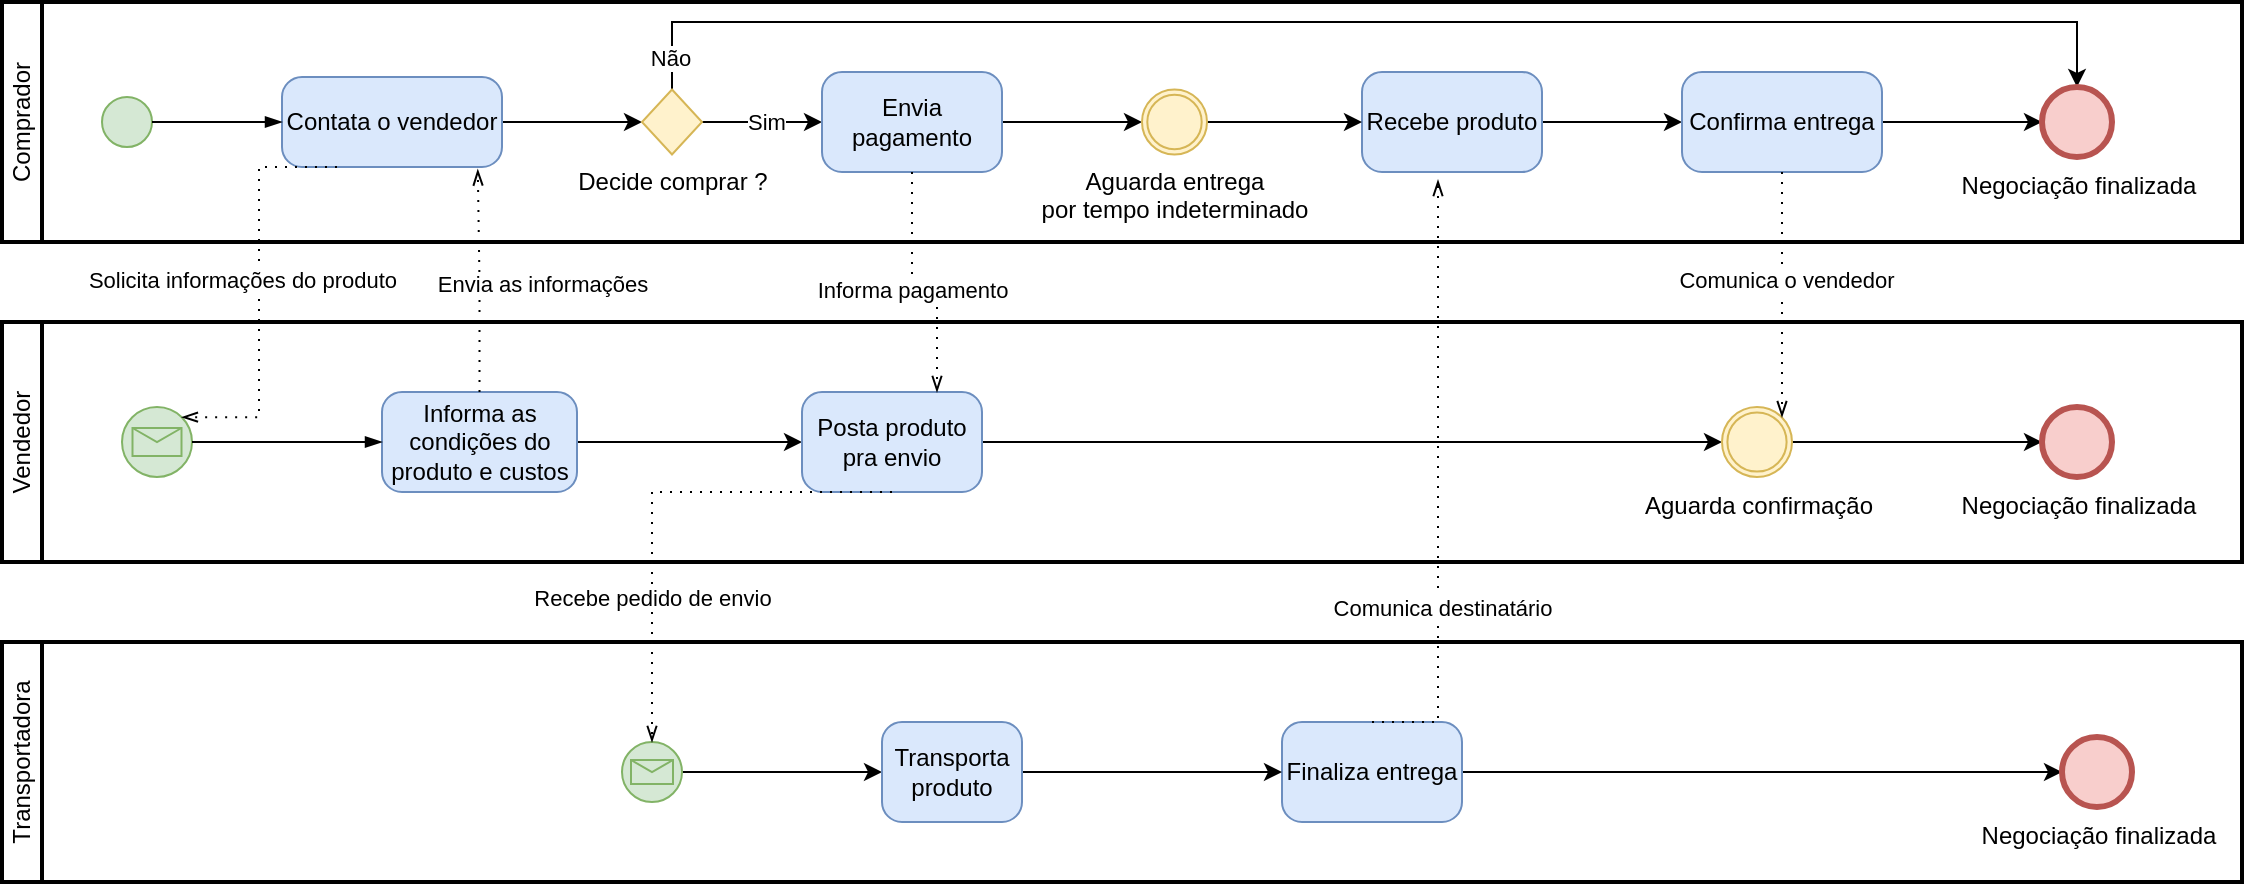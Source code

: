 <mxfile version="21.6.9" type="github" pages="3">
  <diagram name="Modelo As Is" id="2a216829-ef6e-dabb-86c1-c78162f3ba2b">
    <mxGraphModel dx="954" dy="602" grid="1" gridSize="10" guides="1" tooltips="1" connect="1" arrows="1" fold="1" page="1" pageScale="1" pageWidth="850" pageHeight="1100" background="none" math="0" shadow="0">
      <root>
        <mxCell id="0" />
        <mxCell id="1" parent="0" />
        <mxCell id="GtaRKO1UWOcPHmd-lrbg-1" value="Comprador" style="swimlane;html=1;startSize=20;fontStyle=0;collapsible=0;horizontal=0;swimlaneLine=1;swimlaneFillColor=#ffffff;strokeWidth=2;whiteSpace=wrap;" parent="1" vertex="1">
          <mxGeometry x="40" y="360" width="1120" height="120" as="geometry" />
        </mxCell>
        <mxCell id="GtaRKO1UWOcPHmd-lrbg-5" value="" style="points=[[0.145,0.145,0],[0.5,0,0],[0.855,0.145,0],[1,0.5,0],[0.855,0.855,0],[0.5,1,0],[0.145,0.855,0],[0,0.5,0]];shape=mxgraph.bpmn.event;html=1;verticalLabelPosition=bottom;labelBackgroundColor=#ffffff;verticalAlign=top;align=center;perimeter=ellipsePerimeter;outlineConnect=0;aspect=fixed;outline=standard;symbol=general;fillColor=#d5e8d4;strokeColor=#82b366;" parent="GtaRKO1UWOcPHmd-lrbg-1" vertex="1">
          <mxGeometry x="50" y="47.5" width="25" height="25" as="geometry" />
        </mxCell>
        <mxCell id="GtaRKO1UWOcPHmd-lrbg-27" style="edgeStyle=orthogonalEdgeStyle;rounded=0;orthogonalLoop=1;jettySize=auto;html=1;entryX=0;entryY=0.5;entryDx=0;entryDy=0;entryPerimeter=0;" parent="GtaRKO1UWOcPHmd-lrbg-1" source="GtaRKO1UWOcPHmd-lrbg-6" target="GtaRKO1UWOcPHmd-lrbg-26" edge="1">
          <mxGeometry relative="1" as="geometry" />
        </mxCell>
        <mxCell id="GtaRKO1UWOcPHmd-lrbg-6" value="Contata o vendedor" style="points=[[0.25,0,0],[0.5,0,0],[0.75,0,0],[1,0.25,0],[1,0.5,0],[1,0.75,0],[0.75,1,0],[0.5,1,0],[0.25,1,0],[0,0.75,0],[0,0.5,0],[0,0.25,0]];shape=mxgraph.bpmn.task;whiteSpace=wrap;rectStyle=rounded;size=10;html=1;container=1;expand=0;collapsible=0;taskMarker=abstract;fillColor=#dae8fc;strokeColor=#6c8ebf;" parent="GtaRKO1UWOcPHmd-lrbg-1" vertex="1">
          <mxGeometry x="140" y="37.5" width="110" height="45" as="geometry" />
        </mxCell>
        <mxCell id="GtaRKO1UWOcPHmd-lrbg-7" value="" style="edgeStyle=elbowEdgeStyle;fontSize=12;html=1;endArrow=blockThin;endFill=1;rounded=0;exitX=1;exitY=0.5;exitDx=0;exitDy=0;exitPerimeter=0;entryX=0;entryY=0.5;entryDx=0;entryDy=0;entryPerimeter=0;" parent="GtaRKO1UWOcPHmd-lrbg-1" source="GtaRKO1UWOcPHmd-lrbg-5" target="GtaRKO1UWOcPHmd-lrbg-6" edge="1">
          <mxGeometry width="160" relative="1" as="geometry">
            <mxPoint x="110" y="260" as="sourcePoint" />
            <mxPoint x="270" y="260" as="targetPoint" />
          </mxGeometry>
        </mxCell>
        <mxCell id="GtaRKO1UWOcPHmd-lrbg-31" style="edgeStyle=orthogonalEdgeStyle;rounded=0;orthogonalLoop=1;jettySize=auto;html=1;entryX=0;entryY=0.5;entryDx=0;entryDy=0;entryPerimeter=0;" parent="GtaRKO1UWOcPHmd-lrbg-1" source="GtaRKO1UWOcPHmd-lrbg-26" target="GtaRKO1UWOcPHmd-lrbg-30" edge="1">
          <mxGeometry relative="1" as="geometry" />
        </mxCell>
        <mxCell id="GtaRKO1UWOcPHmd-lrbg-48" value="Sim" style="edgeLabel;html=1;align=center;verticalAlign=middle;resizable=0;points=[];" parent="GtaRKO1UWOcPHmd-lrbg-31" vertex="1" connectable="0">
          <mxGeometry x="0.071" relative="1" as="geometry">
            <mxPoint as="offset" />
          </mxGeometry>
        </mxCell>
        <mxCell id="GtaRKO1UWOcPHmd-lrbg-77" style="edgeStyle=orthogonalEdgeStyle;rounded=0;orthogonalLoop=1;jettySize=auto;html=1;entryX=0.5;entryY=0;entryDx=0;entryDy=0;entryPerimeter=0;" parent="GtaRKO1UWOcPHmd-lrbg-1" source="GtaRKO1UWOcPHmd-lrbg-26" target="GtaRKO1UWOcPHmd-lrbg-54" edge="1">
          <mxGeometry relative="1" as="geometry">
            <Array as="points">
              <mxPoint x="335" y="10" />
              <mxPoint x="1038" y="10" />
            </Array>
          </mxGeometry>
        </mxCell>
        <mxCell id="GtaRKO1UWOcPHmd-lrbg-78" value="Não" style="edgeLabel;html=1;align=center;verticalAlign=middle;resizable=0;points=[];" parent="GtaRKO1UWOcPHmd-lrbg-77" vertex="1" connectable="0">
          <mxGeometry x="-0.959" y="1" relative="1" as="geometry">
            <mxPoint as="offset" />
          </mxGeometry>
        </mxCell>
        <mxCell id="GtaRKO1UWOcPHmd-lrbg-26" value="Decide comprar ?" style="points=[[0.25,0.25,0],[0.5,0,0],[0.75,0.25,0],[1,0.5,0],[0.75,0.75,0],[0.5,1,0],[0.25,0.75,0],[0,0.5,0]];shape=mxgraph.bpmn.gateway2;html=1;verticalLabelPosition=bottom;labelBackgroundColor=#ffffff;verticalAlign=top;align=center;perimeter=rhombusPerimeter;outlineConnect=0;outline=none;symbol=none;fillColor=#fff2cc;strokeColor=#d6b656;" parent="GtaRKO1UWOcPHmd-lrbg-1" vertex="1">
          <mxGeometry x="320" y="43.75" width="30" height="32.5" as="geometry" />
        </mxCell>
        <mxCell id="GtaRKO1UWOcPHmd-lrbg-47" style="edgeStyle=orthogonalEdgeStyle;rounded=0;orthogonalLoop=1;jettySize=auto;html=1;entryX=0;entryY=0.5;entryDx=0;entryDy=0;entryPerimeter=0;" parent="GtaRKO1UWOcPHmd-lrbg-1" source="GtaRKO1UWOcPHmd-lrbg-30" target="GtaRKO1UWOcPHmd-lrbg-46" edge="1">
          <mxGeometry relative="1" as="geometry" />
        </mxCell>
        <mxCell id="GtaRKO1UWOcPHmd-lrbg-30" value="Envia pagamento" style="points=[[0.25,0,0],[0.5,0,0],[0.75,0,0],[1,0.25,0],[1,0.5,0],[1,0.75,0],[0.75,1,0],[0.5,1,0],[0.25,1,0],[0,0.75,0],[0,0.5,0],[0,0.25,0]];shape=mxgraph.bpmn.task;whiteSpace=wrap;rectStyle=rounded;size=10;html=1;container=1;expand=0;collapsible=0;taskMarker=abstract;fillColor=#dae8fc;strokeColor=#6c8ebf;" parent="GtaRKO1UWOcPHmd-lrbg-1" vertex="1">
          <mxGeometry x="410" y="35" width="90" height="50" as="geometry" />
        </mxCell>
        <mxCell id="GtaRKO1UWOcPHmd-lrbg-53" style="edgeStyle=orthogonalEdgeStyle;rounded=0;orthogonalLoop=1;jettySize=auto;html=1;entryX=0;entryY=0.5;entryDx=0;entryDy=0;entryPerimeter=0;" parent="GtaRKO1UWOcPHmd-lrbg-1" source="GtaRKO1UWOcPHmd-lrbg-45" target="GtaRKO1UWOcPHmd-lrbg-52" edge="1">
          <mxGeometry relative="1" as="geometry" />
        </mxCell>
        <mxCell id="GtaRKO1UWOcPHmd-lrbg-45" value="Recebe produto" style="points=[[0.25,0,0],[0.5,0,0],[0.75,0,0],[1,0.25,0],[1,0.5,0],[1,0.75,0],[0.75,1,0],[0.5,1,0],[0.25,1,0],[0,0.75,0],[0,0.5,0],[0,0.25,0]];shape=mxgraph.bpmn.task;whiteSpace=wrap;rectStyle=rounded;size=10;html=1;container=1;expand=0;collapsible=0;taskMarker=abstract;fillColor=#dae8fc;strokeColor=#6c8ebf;" parent="GtaRKO1UWOcPHmd-lrbg-1" vertex="1">
          <mxGeometry x="680" y="35" width="90" height="50" as="geometry" />
        </mxCell>
        <mxCell id="GtaRKO1UWOcPHmd-lrbg-49" style="edgeStyle=orthogonalEdgeStyle;rounded=0;orthogonalLoop=1;jettySize=auto;html=1;exitX=1;exitY=0.5;exitDx=0;exitDy=0;exitPerimeter=0;" parent="GtaRKO1UWOcPHmd-lrbg-1" source="GtaRKO1UWOcPHmd-lrbg-46" target="GtaRKO1UWOcPHmd-lrbg-45" edge="1">
          <mxGeometry relative="1" as="geometry" />
        </mxCell>
        <mxCell id="GtaRKO1UWOcPHmd-lrbg-46" value="Aguarda entrega &lt;br&gt;por tempo indeterminado" style="points=[[0.145,0.145,0],[0.5,0,0],[0.855,0.145,0],[1,0.5,0],[0.855,0.855,0],[0.5,1,0],[0.145,0.855,0],[0,0.5,0]];shape=mxgraph.bpmn.event;html=1;verticalLabelPosition=bottom;labelBackgroundColor=#ffffff;verticalAlign=top;align=center;perimeter=ellipsePerimeter;outlineConnect=0;aspect=fixed;outline=throwing;symbol=general;fillColor=#fff2cc;strokeColor=#d6b656;" parent="GtaRKO1UWOcPHmd-lrbg-1" vertex="1">
          <mxGeometry x="570" y="43.75" width="32.5" height="32.5" as="geometry" />
        </mxCell>
        <mxCell id="GtaRKO1UWOcPHmd-lrbg-55" style="edgeStyle=orthogonalEdgeStyle;rounded=0;orthogonalLoop=1;jettySize=auto;html=1;" parent="GtaRKO1UWOcPHmd-lrbg-1" source="GtaRKO1UWOcPHmd-lrbg-52" target="GtaRKO1UWOcPHmd-lrbg-54" edge="1">
          <mxGeometry relative="1" as="geometry" />
        </mxCell>
        <mxCell id="GtaRKO1UWOcPHmd-lrbg-52" value="Confirma entrega" style="points=[[0.25,0,0],[0.5,0,0],[0.75,0,0],[1,0.25,0],[1,0.5,0],[1,0.75,0],[0.75,1,0],[0.5,1,0],[0.25,1,0],[0,0.75,0],[0,0.5,0],[0,0.25,0]];shape=mxgraph.bpmn.task;whiteSpace=wrap;rectStyle=rounded;size=10;html=1;container=1;expand=0;collapsible=0;taskMarker=abstract;fillColor=#dae8fc;strokeColor=#6c8ebf;" parent="GtaRKO1UWOcPHmd-lrbg-1" vertex="1">
          <mxGeometry x="840" y="35" width="100" height="50" as="geometry" />
        </mxCell>
        <mxCell id="GtaRKO1UWOcPHmd-lrbg-54" value="Negociação finalizada" style="points=[[0.145,0.145,0],[0.5,0,0],[0.855,0.145,0],[1,0.5,0],[0.855,0.855,0],[0.5,1,0],[0.145,0.855,0],[0,0.5,0]];shape=mxgraph.bpmn.event;html=1;verticalLabelPosition=bottom;labelBackgroundColor=#ffffff;verticalAlign=top;align=center;perimeter=ellipsePerimeter;outlineConnect=0;aspect=fixed;outline=end;symbol=terminate2;fillColor=#f8cecc;strokeColor=#b85450;" parent="GtaRKO1UWOcPHmd-lrbg-1" vertex="1">
          <mxGeometry x="1020" y="42.5" width="35" height="35" as="geometry" />
        </mxCell>
        <mxCell id="GtaRKO1UWOcPHmd-lrbg-2" value="Vendedor" style="swimlane;html=1;startSize=20;fontStyle=0;collapsible=0;horizontal=0;swimlaneLine=1;swimlaneFillColor=#ffffff;strokeWidth=2;whiteSpace=wrap;" parent="1" vertex="1">
          <mxGeometry x="40" y="520" width="1120" height="120" as="geometry" />
        </mxCell>
        <mxCell id="GtaRKO1UWOcPHmd-lrbg-37" style="edgeStyle=orthogonalEdgeStyle;rounded=0;orthogonalLoop=1;jettySize=auto;html=1;" parent="GtaRKO1UWOcPHmd-lrbg-2" source="GtaRKO1UWOcPHmd-lrbg-8" target="GtaRKO1UWOcPHmd-lrbg-32" edge="1">
          <mxGeometry relative="1" as="geometry" />
        </mxCell>
        <mxCell id="GtaRKO1UWOcPHmd-lrbg-8" value="Informa as condições do produto e custos" style="points=[[0.25,0,0],[0.5,0,0],[0.75,0,0],[1,0.25,0],[1,0.5,0],[1,0.75,0],[0.75,1,0],[0.5,1,0],[0.25,1,0],[0,0.75,0],[0,0.5,0],[0,0.25,0]];shape=mxgraph.bpmn.task;whiteSpace=wrap;rectStyle=rounded;size=10;html=1;container=1;expand=0;collapsible=0;taskMarker=abstract;fillColor=#dae8fc;strokeColor=#6c8ebf;" parent="GtaRKO1UWOcPHmd-lrbg-2" vertex="1">
          <mxGeometry x="190" y="35" width="97.5" height="50" as="geometry" />
        </mxCell>
        <mxCell id="GtaRKO1UWOcPHmd-lrbg-17" value="" style="points=[[0.145,0.145,0],[0.5,0,0],[0.855,0.145,0],[1,0.5,0],[0.855,0.855,0],[0.5,1,0],[0.145,0.855,0],[0,0.5,0]];shape=mxgraph.bpmn.event;html=1;verticalLabelPosition=bottom;labelBackgroundColor=#ffffff;verticalAlign=top;align=center;perimeter=ellipsePerimeter;outlineConnect=0;aspect=fixed;outline=standard;symbol=message;fillColor=#d5e8d4;strokeColor=#82b366;" parent="GtaRKO1UWOcPHmd-lrbg-2" vertex="1">
          <mxGeometry x="60" y="42.5" width="35" height="35" as="geometry" />
        </mxCell>
        <mxCell id="GtaRKO1UWOcPHmd-lrbg-21" value="" style="edgeStyle=elbowEdgeStyle;fontSize=12;html=1;endArrow=blockThin;endFill=1;rounded=0;exitX=1;exitY=0.5;exitDx=0;exitDy=0;exitPerimeter=0;entryX=0;entryY=0.5;entryDx=0;entryDy=0;entryPerimeter=0;" parent="GtaRKO1UWOcPHmd-lrbg-2" source="GtaRKO1UWOcPHmd-lrbg-17" target="GtaRKO1UWOcPHmd-lrbg-8" edge="1">
          <mxGeometry width="160" relative="1" as="geometry">
            <mxPoint x="110" y="100" as="sourcePoint" />
            <mxPoint x="270" y="100" as="targetPoint" />
          </mxGeometry>
        </mxCell>
        <mxCell id="GtaRKO1UWOcPHmd-lrbg-58" style="edgeStyle=orthogonalEdgeStyle;rounded=0;orthogonalLoop=1;jettySize=auto;html=1;" parent="GtaRKO1UWOcPHmd-lrbg-2" source="GtaRKO1UWOcPHmd-lrbg-32" target="GtaRKO1UWOcPHmd-lrbg-57" edge="1">
          <mxGeometry relative="1" as="geometry" />
        </mxCell>
        <mxCell id="GtaRKO1UWOcPHmd-lrbg-32" value="Posta produto pra envio" style="points=[[0.25,0,0],[0.5,0,0],[0.75,0,0],[1,0.25,0],[1,0.5,0],[1,0.75,0],[0.75,1,0],[0.5,1,0],[0.25,1,0],[0,0.75,0],[0,0.5,0],[0,0.25,0]];shape=mxgraph.bpmn.task;whiteSpace=wrap;rectStyle=rounded;size=10;html=1;container=1;expand=0;collapsible=0;taskMarker=abstract;fillColor=#dae8fc;strokeColor=#6c8ebf;" parent="GtaRKO1UWOcPHmd-lrbg-2" vertex="1">
          <mxGeometry x="400" y="35" width="90" height="50" as="geometry" />
        </mxCell>
        <mxCell id="GtaRKO1UWOcPHmd-lrbg-73" style="edgeStyle=orthogonalEdgeStyle;rounded=0;orthogonalLoop=1;jettySize=auto;html=1;entryX=0;entryY=0.5;entryDx=0;entryDy=0;entryPerimeter=0;" parent="GtaRKO1UWOcPHmd-lrbg-2" source="GtaRKO1UWOcPHmd-lrbg-57" target="GtaRKO1UWOcPHmd-lrbg-69" edge="1">
          <mxGeometry relative="1" as="geometry" />
        </mxCell>
        <mxCell id="GtaRKO1UWOcPHmd-lrbg-57" value="Aguarda confirmação" style="points=[[0.145,0.145,0],[0.5,0,0],[0.855,0.145,0],[1,0.5,0],[0.855,0.855,0],[0.5,1,0],[0.145,0.855,0],[0,0.5,0]];shape=mxgraph.bpmn.event;html=1;verticalLabelPosition=bottom;labelBackgroundColor=#ffffff;verticalAlign=top;align=center;perimeter=ellipsePerimeter;outlineConnect=0;aspect=fixed;outline=throwing;symbol=general;fillColor=#fff2cc;strokeColor=#d6b656;" parent="GtaRKO1UWOcPHmd-lrbg-2" vertex="1">
          <mxGeometry x="860" y="42.5" width="35" height="35" as="geometry" />
        </mxCell>
        <mxCell id="GtaRKO1UWOcPHmd-lrbg-69" value="Negociação finalizada" style="points=[[0.145,0.145,0],[0.5,0,0],[0.855,0.145,0],[1,0.5,0],[0.855,0.855,0],[0.5,1,0],[0.145,0.855,0],[0,0.5,0]];shape=mxgraph.bpmn.event;html=1;verticalLabelPosition=bottom;labelBackgroundColor=#ffffff;verticalAlign=top;align=center;perimeter=ellipsePerimeter;outlineConnect=0;aspect=fixed;outline=end;symbol=terminate2;fillColor=#f8cecc;strokeColor=#b85450;" parent="GtaRKO1UWOcPHmd-lrbg-2" vertex="1">
          <mxGeometry x="1020" y="42.5" width="35" height="35" as="geometry" />
        </mxCell>
        <mxCell id="GtaRKO1UWOcPHmd-lrbg-4" value="Transportadora" style="swimlane;html=1;startSize=20;fontStyle=0;collapsible=0;horizontal=0;swimlaneLine=1;swimlaneFillColor=#ffffff;strokeWidth=2;whiteSpace=wrap;" parent="1" vertex="1">
          <mxGeometry x="40" y="680" width="1120" height="120" as="geometry" />
        </mxCell>
        <mxCell id="GtaRKO1UWOcPHmd-lrbg-76" style="edgeStyle=orthogonalEdgeStyle;rounded=0;orthogonalLoop=1;jettySize=auto;html=1;" parent="GtaRKO1UWOcPHmd-lrbg-4" source="GtaRKO1UWOcPHmd-lrbg-34" target="GtaRKO1UWOcPHmd-lrbg-71" edge="1">
          <mxGeometry relative="1" as="geometry" />
        </mxCell>
        <mxCell id="GtaRKO1UWOcPHmd-lrbg-34" value="Finaliza entrega" style="points=[[0.25,0,0],[0.5,0,0],[0.75,0,0],[1,0.25,0],[1,0.5,0],[1,0.75,0],[0.75,1,0],[0.5,1,0],[0.25,1,0],[0,0.75,0],[0,0.5,0],[0,0.25,0]];shape=mxgraph.bpmn.task;whiteSpace=wrap;rectStyle=rounded;size=10;html=1;container=1;expand=0;collapsible=0;taskMarker=abstract;fillColor=#dae8fc;strokeColor=#6c8ebf;" parent="GtaRKO1UWOcPHmd-lrbg-4" vertex="1">
          <mxGeometry x="640" y="40" width="90" height="50" as="geometry" />
        </mxCell>
        <mxCell id="GtaRKO1UWOcPHmd-lrbg-63" style="edgeStyle=orthogonalEdgeStyle;rounded=0;orthogonalLoop=1;jettySize=auto;html=1;entryX=0;entryY=0.5;entryDx=0;entryDy=0;entryPerimeter=0;" parent="GtaRKO1UWOcPHmd-lrbg-4" source="GtaRKO1UWOcPHmd-lrbg-35" target="GtaRKO1UWOcPHmd-lrbg-61" edge="1">
          <mxGeometry relative="1" as="geometry" />
        </mxCell>
        <mxCell id="GtaRKO1UWOcPHmd-lrbg-35" value="" style="points=[[0.145,0.145,0],[0.5,0,0],[0.855,0.145,0],[1,0.5,0],[0.855,0.855,0],[0.5,1,0],[0.145,0.855,0],[0,0.5,0]];shape=mxgraph.bpmn.event;html=1;verticalLabelPosition=bottom;labelBackgroundColor=#ffffff;verticalAlign=top;align=center;perimeter=ellipsePerimeter;outlineConnect=0;aspect=fixed;outline=standard;symbol=message;fillColor=#d5e8d4;strokeColor=#82b366;" parent="GtaRKO1UWOcPHmd-lrbg-4" vertex="1">
          <mxGeometry x="310" y="50" width="30" height="30" as="geometry" />
        </mxCell>
        <mxCell id="GtaRKO1UWOcPHmd-lrbg-62" style="edgeStyle=orthogonalEdgeStyle;rounded=0;orthogonalLoop=1;jettySize=auto;html=1;entryX=0;entryY=0.5;entryDx=0;entryDy=0;entryPerimeter=0;" parent="GtaRKO1UWOcPHmd-lrbg-4" source="GtaRKO1UWOcPHmd-lrbg-61" target="GtaRKO1UWOcPHmd-lrbg-34" edge="1">
          <mxGeometry relative="1" as="geometry" />
        </mxCell>
        <mxCell id="GtaRKO1UWOcPHmd-lrbg-61" value="Transporta produto" style="points=[[0.25,0,0],[0.5,0,0],[0.75,0,0],[1,0.25,0],[1,0.5,0],[1,0.75,0],[0.75,1,0],[0.5,1,0],[0.25,1,0],[0,0.75,0],[0,0.5,0],[0,0.25,0]];shape=mxgraph.bpmn.task;whiteSpace=wrap;rectStyle=rounded;size=10;html=1;container=1;expand=0;collapsible=0;taskMarker=abstract;fillColor=#dae8fc;strokeColor=#6c8ebf;" parent="GtaRKO1UWOcPHmd-lrbg-4" vertex="1">
          <mxGeometry x="440" y="40" width="70" height="50" as="geometry" />
        </mxCell>
        <mxCell id="GtaRKO1UWOcPHmd-lrbg-71" value="Negociação finalizada" style="points=[[0.145,0.145,0],[0.5,0,0],[0.855,0.145,0],[1,0.5,0],[0.855,0.855,0],[0.5,1,0],[0.145,0.855,0],[0,0.5,0]];shape=mxgraph.bpmn.event;html=1;verticalLabelPosition=bottom;labelBackgroundColor=#ffffff;verticalAlign=top;align=center;perimeter=ellipsePerimeter;outlineConnect=0;aspect=fixed;outline=end;symbol=terminate2;fillColor=#f8cecc;strokeColor=#b85450;" parent="GtaRKO1UWOcPHmd-lrbg-4" vertex="1">
          <mxGeometry x="1030" y="47.5" width="35" height="35" as="geometry" />
        </mxCell>
        <mxCell id="GtaRKO1UWOcPHmd-lrbg-19" value="" style="edgeStyle=elbowEdgeStyle;fontSize=12;html=1;endFill=0;startFill=0;endSize=6;startSize=6;dashed=1;dashPattern=1 4;endArrow=openThin;startArrow=none;rounded=0;exitX=0.25;exitY=1;exitDx=0;exitDy=0;exitPerimeter=0;entryX=0.855;entryY=0.145;entryDx=0;entryDy=0;entryPerimeter=0;" parent="1" source="GtaRKO1UWOcPHmd-lrbg-6" target="GtaRKO1UWOcPHmd-lrbg-17" edge="1">
          <mxGeometry width="160" relative="1" as="geometry">
            <mxPoint x="150" y="620" as="sourcePoint" />
            <mxPoint x="310" y="620" as="targetPoint" />
          </mxGeometry>
        </mxCell>
        <mxCell id="GtaRKO1UWOcPHmd-lrbg-22" value="Solicita informações do produto" style="edgeLabel;html=1;align=center;verticalAlign=middle;resizable=0;points=[];" parent="GtaRKO1UWOcPHmd-lrbg-19" vertex="1" connectable="0">
          <mxGeometry x="-0.097" relative="1" as="geometry">
            <mxPoint x="-9" y="4" as="offset" />
          </mxGeometry>
        </mxCell>
        <mxCell id="GtaRKO1UWOcPHmd-lrbg-23" value="" style="edgeStyle=elbowEdgeStyle;fontSize=12;html=1;endFill=0;startFill=0;endSize=6;startSize=6;dashed=1;dashPattern=1 4;endArrow=openThin;startArrow=none;rounded=0;entryX=0.89;entryY=1.028;entryDx=0;entryDy=0;entryPerimeter=0;exitX=0.5;exitY=0;exitDx=0;exitDy=0;exitPerimeter=0;elbow=vertical;" parent="1" source="GtaRKO1UWOcPHmd-lrbg-8" target="GtaRKO1UWOcPHmd-lrbg-6" edge="1">
          <mxGeometry width="160" relative="1" as="geometry">
            <mxPoint x="150" y="620" as="sourcePoint" />
            <mxPoint x="310" y="620" as="targetPoint" />
          </mxGeometry>
        </mxCell>
        <mxCell id="GtaRKO1UWOcPHmd-lrbg-24" value="Envia as informações" style="edgeLabel;html=1;align=center;verticalAlign=middle;resizable=0;points=[];" parent="GtaRKO1UWOcPHmd-lrbg-23" vertex="1" connectable="0">
          <mxGeometry x="-0.184" y="-1" relative="1" as="geometry">
            <mxPoint x="30" y="-9" as="offset" />
          </mxGeometry>
        </mxCell>
        <mxCell id="GtaRKO1UWOcPHmd-lrbg-33" value="" style="edgeStyle=elbowEdgeStyle;fontSize=12;html=1;endFill=0;startFill=0;endSize=6;startSize=6;dashed=1;dashPattern=1 4;endArrow=openThin;startArrow=none;rounded=0;exitX=0.5;exitY=1;exitDx=0;exitDy=0;exitPerimeter=0;entryX=0.75;entryY=0;entryDx=0;entryDy=0;entryPerimeter=0;elbow=vertical;" parent="1" source="GtaRKO1UWOcPHmd-lrbg-30" target="GtaRKO1UWOcPHmd-lrbg-32" edge="1">
          <mxGeometry width="160" relative="1" as="geometry">
            <mxPoint x="400" y="620" as="sourcePoint" />
            <mxPoint x="560" y="620" as="targetPoint" />
          </mxGeometry>
        </mxCell>
        <mxCell id="GtaRKO1UWOcPHmd-lrbg-36" value="Informa pagamento" style="edgeLabel;html=1;align=center;verticalAlign=middle;resizable=0;points=[];" parent="GtaRKO1UWOcPHmd-lrbg-33" vertex="1" connectable="0">
          <mxGeometry x="-0.152" y="-1" relative="1" as="geometry">
            <mxPoint x="1" y="7" as="offset" />
          </mxGeometry>
        </mxCell>
        <mxCell id="GtaRKO1UWOcPHmd-lrbg-38" value="" style="edgeStyle=elbowEdgeStyle;fontSize=12;html=1;endFill=0;startFill=0;endSize=6;startSize=6;dashed=1;dashPattern=1 4;endArrow=openThin;startArrow=none;rounded=0;exitX=0.5;exitY=1;exitDx=0;exitDy=0;exitPerimeter=0;entryX=0.5;entryY=0;entryDx=0;entryDy=0;entryPerimeter=0;" parent="1" source="GtaRKO1UWOcPHmd-lrbg-32" target="GtaRKO1UWOcPHmd-lrbg-35" edge="1">
          <mxGeometry width="160" relative="1" as="geometry">
            <mxPoint x="420" y="620" as="sourcePoint" />
            <mxPoint x="560" y="620" as="targetPoint" />
            <Array as="points">
              <mxPoint x="365" y="660" />
            </Array>
          </mxGeometry>
        </mxCell>
        <mxCell id="GtaRKO1UWOcPHmd-lrbg-39" value="Recebe pedido de envio" style="edgeLabel;html=1;align=center;verticalAlign=middle;resizable=0;points=[];" parent="GtaRKO1UWOcPHmd-lrbg-38" vertex="1" connectable="0">
          <mxGeometry x="0.409" relative="1" as="geometry">
            <mxPoint as="offset" />
          </mxGeometry>
        </mxCell>
        <mxCell id="GtaRKO1UWOcPHmd-lrbg-50" value="" style="edgeStyle=elbowEdgeStyle;fontSize=12;html=1;endFill=0;startFill=0;endSize=6;startSize=6;dashed=1;dashPattern=1 4;endArrow=openThin;startArrow=none;rounded=0;entryX=0.422;entryY=1.08;entryDx=0;entryDy=0;entryPerimeter=0;exitX=0.5;exitY=0;exitDx=0;exitDy=0;exitPerimeter=0;" parent="1" source="GtaRKO1UWOcPHmd-lrbg-34" target="GtaRKO1UWOcPHmd-lrbg-45" edge="1">
          <mxGeometry width="160" relative="1" as="geometry">
            <mxPoint x="540" y="700" as="sourcePoint" />
            <mxPoint x="700" y="700" as="targetPoint" />
            <Array as="points">
              <mxPoint x="758" y="600" />
            </Array>
          </mxGeometry>
        </mxCell>
        <mxCell id="GtaRKO1UWOcPHmd-lrbg-65" value="Comunica destinatário" style="edgeLabel;html=1;align=center;verticalAlign=middle;resizable=0;points=[];" parent="GtaRKO1UWOcPHmd-lrbg-50" vertex="1" connectable="0">
          <mxGeometry x="-0.408" y="-2" relative="1" as="geometry">
            <mxPoint as="offset" />
          </mxGeometry>
        </mxCell>
        <mxCell id="GtaRKO1UWOcPHmd-lrbg-72" value="" style="edgeStyle=elbowEdgeStyle;fontSize=12;html=1;endFill=0;startFill=0;endSize=6;startSize=6;dashed=1;dashPattern=1 4;endArrow=openThin;startArrow=none;rounded=0;exitX=0.5;exitY=1;exitDx=0;exitDy=0;exitPerimeter=0;entryX=0.855;entryY=0.145;entryDx=0;entryDy=0;entryPerimeter=0;" parent="1" source="GtaRKO1UWOcPHmd-lrbg-52" target="GtaRKO1UWOcPHmd-lrbg-57" edge="1">
          <mxGeometry width="160" relative="1" as="geometry">
            <mxPoint x="900" y="500" as="sourcePoint" />
            <mxPoint x="1060" y="500" as="targetPoint" />
          </mxGeometry>
        </mxCell>
        <mxCell id="GtaRKO1UWOcPHmd-lrbg-75" value="Comunica o vendedor" style="edgeLabel;html=1;align=center;verticalAlign=middle;resizable=0;points=[];" parent="GtaRKO1UWOcPHmd-lrbg-72" vertex="1" connectable="0">
          <mxGeometry x="-0.119" y="2" relative="1" as="geometry">
            <mxPoint as="offset" />
          </mxGeometry>
        </mxCell>
      </root>
    </mxGraphModel>
  </diagram>
  <diagram id="TtS2lUMonDFSMliAg9Nu" name="Modelo To Be Processo Compra">
    <mxGraphModel dx="1735" dy="1095" grid="1" gridSize="10" guides="1" tooltips="1" connect="1" arrows="1" fold="1" page="1" pageScale="1" pageWidth="827" pageHeight="1169" math="0" shadow="0">
      <root>
        <mxCell id="0" />
        <mxCell id="1" parent="0" />
        <mxCell id="6v4QbtparM5iY0bVkObq-1" value="Sistema" style="swimlane;html=1;startSize=20;fontStyle=0;collapsible=0;horizontal=0;swimlaneLine=1;swimlaneFillColor=#ffffff;strokeWidth=2;whiteSpace=wrap;" parent="1" vertex="1">
          <mxGeometry x="40" y="360" width="1600" height="120" as="geometry" />
        </mxCell>
        <mxCell id="6v4QbtparM5iY0bVkObq-7" style="edgeStyle=orthogonalEdgeStyle;rounded=0;orthogonalLoop=1;jettySize=auto;html=1;" parent="6v4QbtparM5iY0bVkObq-1" source="6v4QbtparM5iY0bVkObq-5" target="6v4QbtparM5iY0bVkObq-6" edge="1">
          <mxGeometry relative="1" as="geometry" />
        </mxCell>
        <mxCell id="6v4QbtparM5iY0bVkObq-5" value="" style="points=[[0.145,0.145,0],[0.5,0,0],[0.855,0.145,0],[1,0.5,0],[0.855,0.855,0],[0.5,1,0],[0.145,0.855,0],[0,0.5,0]];shape=mxgraph.bpmn.event;html=1;verticalLabelPosition=bottom;labelBackgroundColor=#ffffff;verticalAlign=top;align=center;perimeter=ellipsePerimeter;outlineConnect=0;aspect=fixed;outline=standard;symbol=message;fillColor=#d5e8d4;strokeColor=#82b366;" parent="6v4QbtparM5iY0bVkObq-1" vertex="1">
          <mxGeometry x="50" y="42.5" width="35" height="35" as="geometry" />
        </mxCell>
        <mxCell id="6v4QbtparM5iY0bVkObq-12" style="edgeStyle=orthogonalEdgeStyle;rounded=0;orthogonalLoop=1;jettySize=auto;html=1;entryX=0;entryY=0.5;entryDx=0;entryDy=0;entryPerimeter=0;" parent="6v4QbtparM5iY0bVkObq-1" source="6v4QbtparM5iY0bVkObq-6" target="6v4QbtparM5iY0bVkObq-11" edge="1">
          <mxGeometry relative="1" as="geometry" />
        </mxCell>
        <mxCell id="6v4QbtparM5iY0bVkObq-6" value="Valida informações" style="points=[[0.25,0,0],[0.5,0,0],[0.75,0,0],[1,0.25,0],[1,0.5,0],[1,0.75,0],[0.75,1,0],[0.5,1,0],[0.25,1,0],[0,0.75,0],[0,0.5,0],[0,0.25,0]];shape=mxgraph.bpmn.task;whiteSpace=wrap;rectStyle=rounded;size=10;html=1;container=1;expand=0;collapsible=0;taskMarker=abstract;fillColor=#dae8fc;strokeColor=#6c8ebf;" parent="6v4QbtparM5iY0bVkObq-1" vertex="1">
          <mxGeometry x="120" y="35" width="97.5" height="50" as="geometry" />
        </mxCell>
        <mxCell id="6v4QbtparM5iY0bVkObq-11" value="" style="points=[[0.145,0.145,0],[0.5,0,0],[0.855,0.145,0],[1,0.5,0],[0.855,0.855,0],[0.5,1,0],[0.145,0.855,0],[0,0.5,0]];shape=mxgraph.bpmn.event;html=1;verticalLabelPosition=bottom;labelBackgroundColor=#ffffff;verticalAlign=top;align=center;perimeter=ellipsePerimeter;outlineConnect=0;aspect=fixed;outline=end;symbol=message;fillColor=#f8cecc;strokeColor=#b85450;" parent="6v4QbtparM5iY0bVkObq-1" vertex="1">
          <mxGeometry x="250" y="42.5" width="35" height="35" as="geometry" />
        </mxCell>
        <mxCell id="6v4QbtparM5iY0bVkObq-24" style="edgeStyle=orthogonalEdgeStyle;rounded=0;orthogonalLoop=1;jettySize=auto;html=1;entryX=0;entryY=0.5;entryDx=0;entryDy=0;entryPerimeter=0;" parent="6v4QbtparM5iY0bVkObq-1" source="6v4QbtparM5iY0bVkObq-21" target="6v4QbtparM5iY0bVkObq-22" edge="1">
          <mxGeometry relative="1" as="geometry" />
        </mxCell>
        <mxCell id="6v4QbtparM5iY0bVkObq-21" value="" style="points=[[0.145,0.145,0],[0.5,0,0],[0.855,0.145,0],[1,0.5,0],[0.855,0.855,0],[0.5,1,0],[0.145,0.855,0],[0,0.5,0]];shape=mxgraph.bpmn.event;html=1;verticalLabelPosition=bottom;labelBackgroundColor=#ffffff;verticalAlign=top;align=center;perimeter=ellipsePerimeter;outlineConnect=0;aspect=fixed;outline=standard;symbol=message;fillColor=#d5e8d4;strokeColor=#82b366;" parent="6v4QbtparM5iY0bVkObq-1" vertex="1">
          <mxGeometry x="320" y="42.5" width="35" height="35" as="geometry" />
        </mxCell>
        <mxCell id="6v4QbtparM5iY0bVkObq-25" style="edgeStyle=orthogonalEdgeStyle;rounded=0;orthogonalLoop=1;jettySize=auto;html=1;" parent="6v4QbtparM5iY0bVkObq-1" source="6v4QbtparM5iY0bVkObq-22" target="6v4QbtparM5iY0bVkObq-23" edge="1">
          <mxGeometry relative="1" as="geometry" />
        </mxCell>
        <mxCell id="6v4QbtparM5iY0bVkObq-22" value="Cadastra cliente" style="points=[[0.25,0,0],[0.5,0,0],[0.75,0,0],[1,0.25,0],[1,0.5,0],[1,0.75,0],[0.75,1,0],[0.5,1,0],[0.25,1,0],[0,0.75,0],[0,0.5,0],[0,0.25,0]];shape=mxgraph.bpmn.task;whiteSpace=wrap;rectStyle=rounded;size=10;html=1;container=1;expand=0;collapsible=0;taskMarker=abstract;fillColor=#dae8fc;strokeColor=#6c8ebf;" parent="6v4QbtparM5iY0bVkObq-1" vertex="1">
          <mxGeometry x="380" y="35" width="97.5" height="50" as="geometry" />
        </mxCell>
        <mxCell id="6v4QbtparM5iY0bVkObq-23" value="" style="points=[[0.145,0.145,0],[0.5,0,0],[0.855,0.145,0],[1,0.5,0],[0.855,0.855,0],[0.5,1,0],[0.145,0.855,0],[0,0.5,0]];shape=mxgraph.bpmn.event;html=1;verticalLabelPosition=bottom;labelBackgroundColor=#ffffff;verticalAlign=top;align=center;perimeter=ellipsePerimeter;outlineConnect=0;aspect=fixed;outline=end;symbol=message;fillColor=#f8cecc;strokeColor=#b85450;" parent="6v4QbtparM5iY0bVkObq-1" vertex="1">
          <mxGeometry x="510" y="42.5" width="35" height="35" as="geometry" />
        </mxCell>
        <mxCell id="UtqzANeySRt_dfxODMO5-15" value="" style="points=[[0.145,0.145,0],[0.5,0,0],[0.855,0.145,0],[1,0.5,0],[0.855,0.855,0],[0.5,1,0],[0.145,0.855,0],[0,0.5,0]];shape=mxgraph.bpmn.event;html=1;verticalLabelPosition=bottom;labelBackgroundColor=#ffffff;verticalAlign=top;align=center;perimeter=ellipsePerimeter;outlineConnect=0;aspect=fixed;outline=standard;symbol=message;fillColor=#d5e8d4;strokeColor=#82b366;" parent="6v4QbtparM5iY0bVkObq-1" vertex="1">
          <mxGeometry x="570" y="42.5" width="35" height="35" as="geometry" />
        </mxCell>
        <mxCell id="UtqzANeySRt_dfxODMO5-17" value="Envia informações dos produtos" style="points=[[0.25,0,0],[0.5,0,0],[0.75,0,0],[1,0.25,0],[1,0.5,0],[1,0.75,0],[0.75,1,0],[0.5,1,0],[0.25,1,0],[0,0.75,0],[0,0.5,0],[0,0.25,0]];shape=mxgraph.bpmn.task;whiteSpace=wrap;rectStyle=rounded;size=10;html=1;container=1;expand=0;collapsible=0;taskMarker=abstract;fillColor=#dae8fc;strokeColor=#6c8ebf;" parent="6v4QbtparM5iY0bVkObq-1" vertex="1">
          <mxGeometry x="630" y="35" width="97.5" height="50" as="geometry" />
        </mxCell>
        <mxCell id="UtqzANeySRt_dfxODMO5-14" style="edgeStyle=orthogonalEdgeStyle;rounded=0;orthogonalLoop=1;jettySize=auto;html=1;entryX=0;entryY=0.5;entryDx=0;entryDy=0;entryPerimeter=0;" parent="6v4QbtparM5iY0bVkObq-1" source="UtqzANeySRt_dfxODMO5-15" target="UtqzANeySRt_dfxODMO5-17" edge="1">
          <mxGeometry relative="1" as="geometry" />
        </mxCell>
        <mxCell id="UtqzANeySRt_dfxODMO5-18" value="" style="points=[[0.145,0.145,0],[0.5,0,0],[0.855,0.145,0],[1,0.5,0],[0.855,0.855,0],[0.5,1,0],[0.145,0.855,0],[0,0.5,0]];shape=mxgraph.bpmn.event;html=1;verticalLabelPosition=bottom;labelBackgroundColor=#ffffff;verticalAlign=top;align=center;perimeter=ellipsePerimeter;outlineConnect=0;aspect=fixed;outline=end;symbol=message;fillColor=#f8cecc;strokeColor=#b85450;" parent="6v4QbtparM5iY0bVkObq-1" vertex="1">
          <mxGeometry x="770" y="42.5" width="35" height="35" as="geometry" />
        </mxCell>
        <mxCell id="UtqzANeySRt_dfxODMO5-16" style="edgeStyle=orthogonalEdgeStyle;rounded=0;orthogonalLoop=1;jettySize=auto;html=1;" parent="6v4QbtparM5iY0bVkObq-1" source="UtqzANeySRt_dfxODMO5-17" target="UtqzANeySRt_dfxODMO5-18" edge="1">
          <mxGeometry relative="1" as="geometry" />
        </mxCell>
        <mxCell id="aicw6oGBLSSdAD0BwqQp-7" value="" style="points=[[0.145,0.145,0],[0.5,0,0],[0.855,0.145,0],[1,0.5,0],[0.855,0.855,0],[0.5,1,0],[0.145,0.855,0],[0,0.5,0]];shape=mxgraph.bpmn.event;html=1;verticalLabelPosition=bottom;labelBackgroundColor=#ffffff;verticalAlign=top;align=center;perimeter=ellipsePerimeter;outlineConnect=0;aspect=fixed;outline=standard;symbol=message;fillColor=#d5e8d4;strokeColor=#82b366;" parent="6v4QbtparM5iY0bVkObq-1" vertex="1">
          <mxGeometry x="830" y="40" width="35" height="35" as="geometry" />
        </mxCell>
        <mxCell id="aicw6oGBLSSdAD0BwqQp-8" value="Criar Carrinho" style="points=[[0.25,0,0],[0.5,0,0],[0.75,0,0],[1,0.25,0],[1,0.5,0],[1,0.75,0],[0.75,1,0],[0.5,1,0],[0.25,1,0],[0,0.75,0],[0,0.5,0],[0,0.25,0]];shape=mxgraph.bpmn.task;whiteSpace=wrap;rectStyle=rounded;size=10;html=1;container=1;expand=0;collapsible=0;taskMarker=abstract;fillColor=#dae8fc;strokeColor=#6c8ebf;" parent="6v4QbtparM5iY0bVkObq-1" vertex="1">
          <mxGeometry x="906.25" y="32.5" width="97.5" height="50" as="geometry" />
        </mxCell>
        <mxCell id="aicw6oGBLSSdAD0BwqQp-9" style="edgeStyle=orthogonalEdgeStyle;rounded=0;orthogonalLoop=1;jettySize=auto;html=1;entryX=0;entryY=0.5;entryDx=0;entryDy=0;entryPerimeter=0;" parent="6v4QbtparM5iY0bVkObq-1" source="aicw6oGBLSSdAD0BwqQp-7" target="aicw6oGBLSSdAD0BwqQp-8" edge="1">
          <mxGeometry relative="1" as="geometry" />
        </mxCell>
        <mxCell id="aicw6oGBLSSdAD0BwqQp-10" value="" style="points=[[0.145,0.145,0],[0.5,0,0],[0.855,0.145,0],[1,0.5,0],[0.855,0.855,0],[0.5,1,0],[0.145,0.855,0],[0,0.5,0]];shape=mxgraph.bpmn.event;html=1;verticalLabelPosition=bottom;labelBackgroundColor=#ffffff;verticalAlign=top;align=center;perimeter=ellipsePerimeter;outlineConnect=0;aspect=fixed;outline=end;symbol=message;fillColor=#f8cecc;strokeColor=#b85450;" parent="6v4QbtparM5iY0bVkObq-1" vertex="1">
          <mxGeometry x="1040" y="40" width="35" height="35" as="geometry" />
        </mxCell>
        <mxCell id="aicw6oGBLSSdAD0BwqQp-11" style="edgeStyle=orthogonalEdgeStyle;rounded=0;orthogonalLoop=1;jettySize=auto;html=1;" parent="6v4QbtparM5iY0bVkObq-1" source="aicw6oGBLSSdAD0BwqQp-8" target="aicw6oGBLSSdAD0BwqQp-10" edge="1">
          <mxGeometry relative="1" as="geometry" />
        </mxCell>
        <mxCell id="Xy7hcFJQotrJr0ZNXUhi-23" style="edgeStyle=orthogonalEdgeStyle;rounded=0;orthogonalLoop=1;jettySize=auto;html=1;entryX=0;entryY=0.5;entryDx=0;entryDy=0;entryPerimeter=0;" edge="1" parent="6v4QbtparM5iY0bVkObq-1" source="2lNFa7Bessl5lZM0Vw7c-3" target="2lNFa7Bessl5lZM0Vw7c-4">
          <mxGeometry relative="1" as="geometry" />
        </mxCell>
        <mxCell id="2lNFa7Bessl5lZM0Vw7c-3" value="" style="points=[[0.145,0.145,0],[0.5,0,0],[0.855,0.145,0],[1,0.5,0],[0.855,0.855,0],[0.5,1,0],[0.145,0.855,0],[0,0.5,0]];shape=mxgraph.bpmn.event;html=1;verticalLabelPosition=bottom;labelBackgroundColor=#ffffff;verticalAlign=top;align=center;perimeter=ellipsePerimeter;outlineConnect=0;aspect=fixed;outline=standard;symbol=message;fillColor=#d5e8d4;strokeColor=#82b366;" parent="6v4QbtparM5iY0bVkObq-1" vertex="1">
          <mxGeometry x="1100" y="42.5" width="35" height="35" as="geometry" />
        </mxCell>
        <mxCell id="2lNFa7Bessl5lZM0Vw7c-4" value="Salva endereço de entrega do pedido" style="points=[[0.25,0,0],[0.5,0,0],[0.75,0,0],[1,0.25,0],[1,0.5,0],[1,0.75,0],[0.75,1,0],[0.5,1,0],[0.25,1,0],[0,0.75,0],[0,0.5,0],[0,0.25,0]];shape=mxgraph.bpmn.task;whiteSpace=wrap;rectStyle=rounded;size=10;html=1;container=1;expand=0;collapsible=0;taskMarker=abstract;fillColor=#dae8fc;strokeColor=#6c8ebf;" parent="6v4QbtparM5iY0bVkObq-1" vertex="1">
          <mxGeometry x="1170" y="32.5" width="97.5" height="55" as="geometry" />
        </mxCell>
        <mxCell id="2lNFa7Bessl5lZM0Vw7c-6" value="" style="points=[[0.145,0.145,0],[0.5,0,0],[0.855,0.145,0],[1,0.5,0],[0.855,0.855,0],[0.5,1,0],[0.145,0.855,0],[0,0.5,0]];shape=mxgraph.bpmn.event;html=1;verticalLabelPosition=bottom;labelBackgroundColor=#ffffff;verticalAlign=top;align=center;perimeter=ellipsePerimeter;outlineConnect=0;aspect=fixed;outline=end;symbol=message;fillColor=#f8cecc;strokeColor=#b85450;" parent="6v4QbtparM5iY0bVkObq-1" vertex="1">
          <mxGeometry x="1300" y="42.5" width="35" height="35" as="geometry" />
        </mxCell>
        <mxCell id="2lNFa7Bessl5lZM0Vw7c-7" style="edgeStyle=orthogonalEdgeStyle;rounded=0;orthogonalLoop=1;jettySize=auto;html=1;" parent="6v4QbtparM5iY0bVkObq-1" source="2lNFa7Bessl5lZM0Vw7c-4" target="2lNFa7Bessl5lZM0Vw7c-6" edge="1">
          <mxGeometry relative="1" as="geometry" />
        </mxCell>
        <mxCell id="Xy7hcFJQotrJr0ZNXUhi-31" style="edgeStyle=orthogonalEdgeStyle;rounded=0;orthogonalLoop=1;jettySize=auto;html=1;entryX=0;entryY=0.5;entryDx=0;entryDy=0;entryPerimeter=0;" edge="1" parent="6v4QbtparM5iY0bVkObq-1" source="Xy7hcFJQotrJr0ZNXUhi-18" target="Xy7hcFJQotrJr0ZNXUhi-19">
          <mxGeometry relative="1" as="geometry" />
        </mxCell>
        <mxCell id="Xy7hcFJQotrJr0ZNXUhi-18" value="" style="points=[[0.145,0.145,0],[0.5,0,0],[0.855,0.145,0],[1,0.5,0],[0.855,0.855,0],[0.5,1,0],[0.145,0.855,0],[0,0.5,0]];shape=mxgraph.bpmn.event;html=1;verticalLabelPosition=bottom;labelBackgroundColor=#ffffff;verticalAlign=top;align=center;perimeter=ellipsePerimeter;outlineConnect=0;aspect=fixed;outline=standard;symbol=message;fillColor=#d5e8d4;strokeColor=#82b366;" vertex="1" parent="6v4QbtparM5iY0bVkObq-1">
          <mxGeometry x="1360" y="42.5" width="35" height="35" as="geometry" />
        </mxCell>
        <mxCell id="Xy7hcFJQotrJr0ZNXUhi-19" value="Confirma pagamento" style="points=[[0.25,0,0],[0.5,0,0],[0.75,0,0],[1,0.25,0],[1,0.5,0],[1,0.75,0],[0.75,1,0],[0.5,1,0],[0.25,1,0],[0,0.75,0],[0,0.5,0],[0,0.25,0]];shape=mxgraph.bpmn.task;whiteSpace=wrap;rectStyle=rounded;size=10;html=1;container=1;expand=0;collapsible=0;taskMarker=abstract;fillColor=#dae8fc;strokeColor=#6c8ebf;" vertex="1" parent="6v4QbtparM5iY0bVkObq-1">
          <mxGeometry x="1420" y="32.5" width="97.5" height="55" as="geometry" />
        </mxCell>
        <mxCell id="Xy7hcFJQotrJr0ZNXUhi-21" value="" style="points=[[0.145,0.145,0],[0.5,0,0],[0.855,0.145,0],[1,0.5,0],[0.855,0.855,0],[0.5,1,0],[0.145,0.855,0],[0,0.5,0]];shape=mxgraph.bpmn.event;html=1;verticalLabelPosition=bottom;labelBackgroundColor=#ffffff;verticalAlign=top;align=center;perimeter=ellipsePerimeter;outlineConnect=0;aspect=fixed;outline=end;symbol=message;fillColor=#f8cecc;strokeColor=#b85450;" vertex="1" parent="6v4QbtparM5iY0bVkObq-1">
          <mxGeometry x="1540" y="42.5" width="35" height="35" as="geometry" />
        </mxCell>
        <mxCell id="Xy7hcFJQotrJr0ZNXUhi-22" style="edgeStyle=orthogonalEdgeStyle;rounded=0;orthogonalLoop=1;jettySize=auto;html=1;" edge="1" parent="6v4QbtparM5iY0bVkObq-1" source="Xy7hcFJQotrJr0ZNXUhi-19" target="Xy7hcFJQotrJr0ZNXUhi-21">
          <mxGeometry relative="1" as="geometry" />
        </mxCell>
        <mxCell id="nxpTNE4xo8rTw0tVmjKs-1" value="Comprador" style="swimlane;html=1;startSize=20;fontStyle=0;collapsible=0;horizontal=0;swimlaneLine=1;swimlaneFillColor=#ffffff;strokeWidth=2;whiteSpace=wrap;" parent="1" vertex="1">
          <mxGeometry x="40" y="200" width="1600" height="120" as="geometry" />
        </mxCell>
        <mxCell id="6v4QbtparM5iY0bVkObq-31" style="edgeStyle=orthogonalEdgeStyle;rounded=0;orthogonalLoop=1;jettySize=auto;html=1;entryX=0;entryY=0.5;entryDx=0;entryDy=0;entryPerimeter=0;" parent="nxpTNE4xo8rTw0tVmjKs-1" source="6v4QbtparM5iY0bVkObq-2" target="6v4QbtparM5iY0bVkObq-30" edge="1">
          <mxGeometry relative="1" as="geometry" />
        </mxCell>
        <mxCell id="6v4QbtparM5iY0bVkObq-2" value="" style="points=[[0.145,0.145,0],[0.5,0,0],[0.855,0.145,0],[1,0.5,0],[0.855,0.855,0],[0.5,1,0],[0.145,0.855,0],[0,0.5,0]];shape=mxgraph.bpmn.event;html=1;verticalLabelPosition=bottom;labelBackgroundColor=#ffffff;verticalAlign=top;align=center;perimeter=ellipsePerimeter;outlineConnect=0;aspect=fixed;outline=standard;symbol=general;fillColor=#d5e8d4;strokeColor=#82b366;" parent="nxpTNE4xo8rTw0tVmjKs-1" vertex="1">
          <mxGeometry x="60" y="42.5" width="35" height="35" as="geometry" />
        </mxCell>
        <mxCell id="UtqzANeySRt_dfxODMO5-2" style="edgeStyle=orthogonalEdgeStyle;rounded=0;orthogonalLoop=1;jettySize=auto;html=1;entryX=0;entryY=0.5;entryDx=0;entryDy=0;entryPerimeter=0;" parent="nxpTNE4xo8rTw0tVmjKs-1" source="6v4QbtparM5iY0bVkObq-30" target="UtqzANeySRt_dfxODMO5-1" edge="1">
          <mxGeometry relative="1" as="geometry" />
        </mxCell>
        <mxCell id="6v4QbtparM5iY0bVkObq-30" value="Realiza login" style="points=[[0.25,0,0],[0.5,0,0],[0.75,0,0],[1,0.25,0],[1,0.5,0],[1,0.75,0],[0.75,1,0],[0.5,1,0],[0.25,1,0],[0,0.75,0],[0,0.5,0],[0,0.25,0]];shape=mxgraph.bpmn.task;whiteSpace=wrap;rectStyle=rounded;size=10;html=1;container=1;expand=0;collapsible=0;taskMarker=abstract;fillColor=#dae8fc;strokeColor=#6c8ebf;" parent="nxpTNE4xo8rTw0tVmjKs-1" vertex="1">
          <mxGeometry x="130" y="35" width="97.5" height="50" as="geometry" />
        </mxCell>
        <mxCell id="UtqzANeySRt_dfxODMO5-7" style="edgeStyle=orthogonalEdgeStyle;rounded=0;orthogonalLoop=1;jettySize=auto;html=1;exitX=1;exitY=0.5;exitDx=0;exitDy=0;exitPerimeter=0;entryX=0;entryY=0.5;entryDx=0;entryDy=0;entryPerimeter=0;" parent="nxpTNE4xo8rTw0tVmjKs-1" source="UtqzANeySRt_dfxODMO5-1" target="UtqzANeySRt_dfxODMO5-6" edge="1">
          <mxGeometry relative="1" as="geometry" />
        </mxCell>
        <mxCell id="UtqzANeySRt_dfxODMO5-8" value="Não" style="edgeLabel;html=1;align=center;verticalAlign=middle;resizable=0;points=[];" parent="UtqzANeySRt_dfxODMO5-7" vertex="1" connectable="0">
          <mxGeometry x="0.167" y="2" relative="1" as="geometry">
            <mxPoint as="offset" />
          </mxGeometry>
        </mxCell>
        <mxCell id="UtqzANeySRt_dfxODMO5-21" style="edgeStyle=orthogonalEdgeStyle;rounded=0;orthogonalLoop=1;jettySize=auto;html=1;exitX=0.5;exitY=0;exitDx=0;exitDy=0;exitPerimeter=0;entryX=0.5;entryY=0;entryDx=0;entryDy=0;entryPerimeter=0;" parent="nxpTNE4xo8rTw0tVmjKs-1" source="UtqzANeySRt_dfxODMO5-1" target="UtqzANeySRt_dfxODMO5-13" edge="1">
          <mxGeometry relative="1" as="geometry">
            <Array as="points">
              <mxPoint x="285" y="20" />
              <mxPoint x="620" y="20" />
            </Array>
          </mxGeometry>
        </mxCell>
        <mxCell id="UtqzANeySRt_dfxODMO5-22" value="Sim" style="edgeLabel;html=1;align=center;verticalAlign=middle;resizable=0;points=[];" parent="UtqzANeySRt_dfxODMO5-21" vertex="1" connectable="0">
          <mxGeometry x="0.121" y="2" relative="1" as="geometry">
            <mxPoint as="offset" />
          </mxGeometry>
        </mxCell>
        <mxCell id="UtqzANeySRt_dfxODMO5-1" value="Possui cadastro ?" style="points=[[0.25,0.25,0],[0.5,0,0],[0.75,0.25,0],[1,0.5,0],[0.75,0.75,0],[0.5,1,0],[0.25,0.75,0],[0,0.5,0]];shape=mxgraph.bpmn.gateway2;html=1;verticalLabelPosition=bottom;labelBackgroundColor=#ffffff;verticalAlign=top;align=center;perimeter=rhombusPerimeter;outlineConnect=0;outline=none;symbol=none;fillColor=#fff2cc;strokeColor=#d6b656;" parent="nxpTNE4xo8rTw0tVmjKs-1" vertex="1">
          <mxGeometry x="270" y="43.75" width="30" height="32.5" as="geometry" />
        </mxCell>
        <mxCell id="UtqzANeySRt_dfxODMO5-6" value="Envia cadastro" style="points=[[0.25,0,0],[0.5,0,0],[0.75,0,0],[1,0.25,0],[1,0.5,0],[1,0.75,0],[0.75,1,0],[0.5,1,0],[0.25,1,0],[0,0.75,0],[0,0.5,0],[0,0.25,0]];shape=mxgraph.bpmn.task;whiteSpace=wrap;rectStyle=rounded;size=10;html=1;container=1;expand=0;collapsible=0;taskMarker=abstract;fillColor=#dae8fc;strokeColor=#6c8ebf;" parent="nxpTNE4xo8rTw0tVmjKs-1" vertex="1">
          <mxGeometry x="370" y="35" width="97.5" height="50" as="geometry" />
        </mxCell>
        <mxCell id="aicw6oGBLSSdAD0BwqQp-4" value="" style="edgeStyle=orthogonalEdgeStyle;rounded=0;orthogonalLoop=1;jettySize=auto;html=1;entryX=0;entryY=0.5;entryDx=0;entryDy=0;entryPerimeter=0;" parent="nxpTNE4xo8rTw0tVmjKs-1" source="UtqzANeySRt_dfxODMO5-13" target="aicw6oGBLSSdAD0BwqQp-5" edge="1">
          <mxGeometry relative="1" as="geometry">
            <mxPoint x="710" y="60" as="targetPoint" />
          </mxGeometry>
        </mxCell>
        <mxCell id="UtqzANeySRt_dfxODMO5-13" value="Entra no catálogo" style="points=[[0.25,0,0],[0.5,0,0],[0.75,0,0],[1,0.25,0],[1,0.5,0],[1,0.75,0],[0.75,1,0],[0.5,1,0],[0.25,1,0],[0,0.75,0],[0,0.5,0],[0,0.25,0]];shape=mxgraph.bpmn.task;whiteSpace=wrap;rectStyle=rounded;size=10;html=1;container=1;expand=0;collapsible=0;taskMarker=abstract;fillColor=#dae8fc;strokeColor=#6c8ebf;" parent="nxpTNE4xo8rTw0tVmjKs-1" vertex="1">
          <mxGeometry x="570" y="40" width="100" height="40" as="geometry" />
        </mxCell>
        <mxCell id="UtqzANeySRt_dfxODMO5-12" style="edgeStyle=orthogonalEdgeStyle;rounded=0;orthogonalLoop=1;jettySize=auto;html=1;" parent="nxpTNE4xo8rTw0tVmjKs-1" source="UtqzANeySRt_dfxODMO5-6" target="UtqzANeySRt_dfxODMO5-13" edge="1">
          <mxGeometry relative="1" as="geometry">
            <mxPoint x="640" y="60.0" as="targetPoint" />
          </mxGeometry>
        </mxCell>
        <mxCell id="aicw6oGBLSSdAD0BwqQp-18" style="edgeStyle=orthogonalEdgeStyle;rounded=0;orthogonalLoop=1;jettySize=auto;html=1;entryX=0;entryY=0.5;entryDx=0;entryDy=0;entryPerimeter=0;" parent="nxpTNE4xo8rTw0tVmjKs-1" source="Xy7hcFJQotrJr0ZNXUhi-1" target="Xy7hcFJQotrJr0ZNXUhi-17" edge="1">
          <mxGeometry relative="1" as="geometry">
            <mxPoint x="1140" y="60" as="targetPoint" />
          </mxGeometry>
        </mxCell>
        <mxCell id="Xy7hcFJQotrJr0ZNXUhi-6" value="Não" style="edgeLabel;html=1;align=center;verticalAlign=middle;resizable=0;points=[];" vertex="1" connectable="0" parent="aicw6oGBLSSdAD0BwqQp-18">
          <mxGeometry x="-0.332" y="3" relative="1" as="geometry">
            <mxPoint as="offset" />
          </mxGeometry>
        </mxCell>
        <mxCell id="aicw6oGBLSSdAD0BwqQp-5" value="Adiciona um produto ao carrinho" style="points=[[0.25,0,0],[0.5,0,0],[0.75,0,0],[1,0.25,0],[1,0.5,0],[1,0.75,0],[0.75,1,0],[0.5,1,0],[0.25,1,0],[0,0.75,0],[0,0.5,0],[0,0.25,0]];shape=mxgraph.bpmn.task;whiteSpace=wrap;rectStyle=rounded;size=10;html=1;container=1;expand=0;collapsible=0;taskMarker=abstract;fillColor=#dae8fc;strokeColor=#6c8ebf;" parent="nxpTNE4xo8rTw0tVmjKs-1" vertex="1">
          <mxGeometry x="787" y="40" width="100" height="40" as="geometry" />
        </mxCell>
        <mxCell id="Xy7hcFJQotrJr0ZNXUhi-3" style="edgeStyle=orthogonalEdgeStyle;rounded=0;orthogonalLoop=1;jettySize=auto;html=1;entryX=0.5;entryY=0;entryDx=0;entryDy=0;entryPerimeter=0;" edge="1" parent="nxpTNE4xo8rTw0tVmjKs-1" source="Xy7hcFJQotrJr0ZNXUhi-1" target="UtqzANeySRt_dfxODMO5-13">
          <mxGeometry relative="1" as="geometry">
            <Array as="points">
              <mxPoint x="1055" y="20" />
              <mxPoint x="620" y="20" />
            </Array>
          </mxGeometry>
        </mxCell>
        <mxCell id="Xy7hcFJQotrJr0ZNXUhi-5" value="Sim" style="edgeLabel;html=1;align=center;verticalAlign=middle;resizable=0;points=[];" vertex="1" connectable="0" parent="Xy7hcFJQotrJr0ZNXUhi-3">
          <mxGeometry x="-0.959" y="-3" relative="1" as="geometry">
            <mxPoint as="offset" />
          </mxGeometry>
        </mxCell>
        <mxCell id="Xy7hcFJQotrJr0ZNXUhi-1" value="Adicionar mais &lt;br&gt;produtos ?" style="points=[[0.25,0.25,0],[0.5,0,0],[0.75,0.25,0],[1,0.5,0],[0.75,0.75,0],[0.5,1,0],[0.25,0.75,0],[0,0.5,0]];shape=mxgraph.bpmn.gateway2;html=1;verticalLabelPosition=bottom;labelBackgroundColor=#ffffff;verticalAlign=top;align=center;perimeter=rhombusPerimeter;outlineConnect=0;outline=none;symbol=none;fillColor=#fff2cc;strokeColor=#d6b656;" vertex="1" parent="nxpTNE4xo8rTw0tVmjKs-1">
          <mxGeometry x="1040" y="43.75" width="30" height="32.5" as="geometry" />
        </mxCell>
        <mxCell id="Xy7hcFJQotrJr0ZNXUhi-2" value="" style="edgeStyle=orthogonalEdgeStyle;rounded=0;orthogonalLoop=1;jettySize=auto;html=1;" edge="1" parent="nxpTNE4xo8rTw0tVmjKs-1" source="aicw6oGBLSSdAD0BwqQp-5" target="Xy7hcFJQotrJr0ZNXUhi-1">
          <mxGeometry relative="1" as="geometry">
            <mxPoint x="1230" y="260" as="sourcePoint" />
            <mxPoint x="1330" y="260" as="targetPoint" />
          </mxGeometry>
        </mxCell>
        <mxCell id="KSM3Vl_dncR0eiKDo6Cj-2" style="edgeStyle=orthogonalEdgeStyle;rounded=0;orthogonalLoop=1;jettySize=auto;html=1;entryX=0;entryY=0.5;entryDx=0;entryDy=0;entryPerimeter=0;" edge="1" parent="nxpTNE4xo8rTw0tVmjKs-1" source="Xy7hcFJQotrJr0ZNXUhi-9" target="KSM3Vl_dncR0eiKDo6Cj-1">
          <mxGeometry relative="1" as="geometry" />
        </mxCell>
        <mxCell id="Xy7hcFJQotrJr0ZNXUhi-9" value="Finaliza pagamento" style="points=[[0.25,0,0],[0.5,0,0],[0.75,0,0],[1,0.25,0],[1,0.5,0],[1,0.75,0],[0.75,1,0],[0.5,1,0],[0.25,1,0],[0,0.75,0],[0,0.5,0],[0,0.25,0]];shape=mxgraph.bpmn.task;whiteSpace=wrap;rectStyle=rounded;size=10;html=1;container=1;expand=0;collapsible=0;taskMarker=abstract;fillColor=#dae8fc;strokeColor=#6c8ebf;" vertex="1" parent="nxpTNE4xo8rTw0tVmjKs-1">
          <mxGeometry x="1330" y="32.5" width="97.5" height="55" as="geometry" />
        </mxCell>
        <mxCell id="Xy7hcFJQotrJr0ZNXUhi-28" style="edgeStyle=orthogonalEdgeStyle;rounded=0;orthogonalLoop=1;jettySize=auto;html=1;entryX=0;entryY=0.5;entryDx=0;entryDy=0;entryPerimeter=0;" edge="1" parent="nxpTNE4xo8rTw0tVmjKs-1" source="Xy7hcFJQotrJr0ZNXUhi-17" target="Xy7hcFJQotrJr0ZNXUhi-9">
          <mxGeometry relative="1" as="geometry" />
        </mxCell>
        <mxCell id="Xy7hcFJQotrJr0ZNXUhi-17" value="Adicionar endereço de entrega" style="points=[[0.25,0,0],[0.5,0,0],[0.75,0,0],[1,0.25,0],[1,0.5,0],[1,0.75,0],[0.75,1,0],[0.5,1,0],[0.25,1,0],[0,0.75,0],[0,0.5,0],[0,0.25,0]];shape=mxgraph.bpmn.task;whiteSpace=wrap;rectStyle=rounded;size=10;html=1;container=1;expand=0;collapsible=0;taskMarker=abstract;fillColor=#dae8fc;strokeColor=#6c8ebf;" vertex="1" parent="nxpTNE4xo8rTw0tVmjKs-1">
          <mxGeometry x="1152" y="32.5" width="97.5" height="55" as="geometry" />
        </mxCell>
        <mxCell id="KSM3Vl_dncR0eiKDo6Cj-1" value="Compra finalizada" style="points=[[0.145,0.145,0],[0.5,0,0],[0.855,0.145,0],[1,0.5,0],[0.855,0.855,0],[0.5,1,0],[0.145,0.855,0],[0,0.5,0]];shape=mxgraph.bpmn.event;html=1;verticalLabelPosition=bottom;labelBackgroundColor=#ffffff;verticalAlign=top;align=center;perimeter=ellipsePerimeter;outlineConnect=0;aspect=fixed;outline=end;symbol=terminate2;fillColor=#f8cecc;strokeColor=#b85450;" vertex="1" parent="nxpTNE4xo8rTw0tVmjKs-1">
          <mxGeometry x="1510" y="42.5" width="35" height="35" as="geometry" />
        </mxCell>
        <mxCell id="6v4QbtparM5iY0bVkObq-32" value="" style="edgeStyle=elbowEdgeStyle;fontSize=12;html=1;endFill=0;startFill=0;endSize=6;startSize=6;dashed=1;dashPattern=1 4;endArrow=openThin;startArrow=none;rounded=0;exitX=0.25;exitY=1;exitDx=0;exitDy=0;exitPerimeter=0;entryX=0.188;entryY=0.043;entryDx=0;entryDy=0;entryPerimeter=0;elbow=vertical;" parent="1" source="6v4QbtparM5iY0bVkObq-30" target="6v4QbtparM5iY0bVkObq-6" edge="1">
          <mxGeometry width="160" relative="1" as="geometry">
            <mxPoint x="570" y="450" as="sourcePoint" />
            <mxPoint x="730" y="450" as="targetPoint" />
            <Array as="points">
              <mxPoint x="250" y="330" />
            </Array>
          </mxGeometry>
        </mxCell>
        <mxCell id="6v4QbtparM5iY0bVkObq-33" value="Envia informações" style="edgeLabel;html=1;align=center;verticalAlign=middle;resizable=0;points=[];" parent="6v4QbtparM5iY0bVkObq-32" vertex="1" connectable="0">
          <mxGeometry x="-0.3" relative="1" as="geometry">
            <mxPoint x="-17" y="15" as="offset" />
          </mxGeometry>
        </mxCell>
        <mxCell id="6v4QbtparM5iY0bVkObq-35" value="" style="edgeStyle=elbowEdgeStyle;fontSize=12;html=1;endFill=0;startFill=0;endSize=6;startSize=6;dashed=1;dashPattern=1 4;endArrow=openThin;startArrow=none;rounded=0;entryX=0.75;entryY=1;entryDx=0;entryDy=0;entryPerimeter=0;exitX=0.75;exitY=0;exitDx=0;exitDy=0;exitPerimeter=0;elbow=vertical;" parent="1" source="6v4QbtparM5iY0bVkObq-6" target="6v4QbtparM5iY0bVkObq-30" edge="1">
          <mxGeometry width="160" relative="1" as="geometry">
            <mxPoint x="570" y="450" as="sourcePoint" />
            <mxPoint x="730" y="450" as="targetPoint" />
            <Array as="points">
              <mxPoint x="250" y="340" />
            </Array>
          </mxGeometry>
        </mxCell>
        <mxCell id="UtqzANeySRt_dfxODMO5-9" value="" style="edgeStyle=elbowEdgeStyle;fontSize=12;html=1;endFill=0;startFill=0;endSize=6;startSize=6;dashed=1;dashPattern=1 4;endArrow=openThin;startArrow=none;rounded=0;exitX=0.393;exitY=1.01;exitDx=0;exitDy=0;exitPerimeter=0;entryX=0.25;entryY=0;entryDx=0;entryDy=0;entryPerimeter=0;elbow=vertical;" parent="1" source="UtqzANeySRt_dfxODMO5-6" target="6v4QbtparM5iY0bVkObq-22" edge="1">
          <mxGeometry width="160" relative="1" as="geometry">
            <mxPoint x="540" y="350" as="sourcePoint" />
            <mxPoint x="700" y="350" as="targetPoint" />
            <Array as="points">
              <mxPoint x="440" y="330" />
              <mxPoint x="450" y="350" />
            </Array>
          </mxGeometry>
        </mxCell>
        <mxCell id="UtqzANeySRt_dfxODMO5-10" value="Envia informações" style="edgeLabel;html=1;align=center;verticalAlign=middle;resizable=0;points=[];" parent="UtqzANeySRt_dfxODMO5-9" vertex="1" connectable="0">
          <mxGeometry x="-0.611" y="2" relative="1" as="geometry">
            <mxPoint x="-30" y="32" as="offset" />
          </mxGeometry>
        </mxCell>
        <mxCell id="UtqzANeySRt_dfxODMO5-11" value="" style="edgeStyle=elbowEdgeStyle;fontSize=12;html=1;endFill=0;startFill=0;endSize=6;startSize=6;dashed=1;dashPattern=1 4;endArrow=openThin;startArrow=none;rounded=0;entryX=0.75;entryY=1;entryDx=0;entryDy=0;entryPerimeter=0;exitX=0.75;exitY=0;exitDx=0;exitDy=0;exitPerimeter=0;elbow=vertical;" parent="1" source="6v4QbtparM5iY0bVkObq-22" target="UtqzANeySRt_dfxODMO5-6" edge="1">
          <mxGeometry width="160" relative="1" as="geometry">
            <mxPoint x="540" y="350" as="sourcePoint" />
            <mxPoint x="700" y="350" as="targetPoint" />
            <Array as="points">
              <mxPoint x="483" y="350" />
              <mxPoint x="420" y="340" />
            </Array>
          </mxGeometry>
        </mxCell>
        <mxCell id="UtqzANeySRt_dfxODMO5-19" value="" style="edgeStyle=elbowEdgeStyle;fontSize=12;html=1;endFill=0;startFill=0;endSize=6;startSize=6;dashed=1;dashPattern=1 4;endArrow=openThin;startArrow=none;rounded=0;exitX=0.25;exitY=1;exitDx=0;exitDy=0;exitPerimeter=0;entryX=0.25;entryY=0;entryDx=0;entryDy=0;entryPerimeter=0;elbow=vertical;" parent="1" source="UtqzANeySRt_dfxODMO5-13" target="UtqzANeySRt_dfxODMO5-17" edge="1">
          <mxGeometry width="160" relative="1" as="geometry">
            <mxPoint x="700" y="350" as="sourcePoint" />
            <mxPoint x="860" y="350" as="targetPoint" />
            <Array as="points">
              <mxPoint x="700" y="350" />
            </Array>
          </mxGeometry>
        </mxCell>
        <mxCell id="UtqzANeySRt_dfxODMO5-20" value="Solicita catálogo" style="edgeLabel;html=1;align=center;verticalAlign=middle;resizable=0;points=[];" parent="UtqzANeySRt_dfxODMO5-19" vertex="1" connectable="0">
          <mxGeometry x="0.338" y="2" relative="1" as="geometry">
            <mxPoint x="-70" y="-6" as="offset" />
          </mxGeometry>
        </mxCell>
        <mxCell id="UtqzANeySRt_dfxODMO5-23" value="" style="edgeStyle=elbowEdgeStyle;fontSize=12;html=1;endFill=0;startFill=0;endSize=6;startSize=6;dashed=1;dashPattern=1 4;endArrow=openThin;startArrow=none;rounded=0;entryX=0.75;entryY=1;entryDx=0;entryDy=0;entryPerimeter=0;exitX=0.75;exitY=0;exitDx=0;exitDy=0;exitPerimeter=0;elbow=vertical;" parent="1" source="UtqzANeySRt_dfxODMO5-17" target="UtqzANeySRt_dfxODMO5-13" edge="1">
          <mxGeometry width="160" relative="1" as="geometry">
            <mxPoint x="540" y="350" as="sourcePoint" />
            <mxPoint x="700" y="350" as="targetPoint" />
          </mxGeometry>
        </mxCell>
        <mxCell id="aicw6oGBLSSdAD0BwqQp-12" value="" style="edgeStyle=elbowEdgeStyle;fontSize=12;html=1;endFill=0;startFill=0;endSize=6;startSize=6;dashed=1;dashPattern=1 4;endArrow=openThin;startArrow=none;rounded=0;exitX=0.25;exitY=1;exitDx=0;exitDy=0;exitPerimeter=0;entryX=0.25;entryY=0;entryDx=0;entryDy=0;entryPerimeter=0;elbow=vertical;" parent="1" source="aicw6oGBLSSdAD0BwqQp-5" target="aicw6oGBLSSdAD0BwqQp-8" edge="1">
          <mxGeometry width="160" relative="1" as="geometry">
            <mxPoint x="860" y="380" as="sourcePoint" />
            <mxPoint x="1020" y="380" as="targetPoint" />
            <Array as="points">
              <mxPoint x="930" y="350" />
            </Array>
          </mxGeometry>
        </mxCell>
        <mxCell id="Xy7hcFJQotrJr0ZNXUhi-8" value="Envia identificação &lt;br&gt;do produto" style="edgeLabel;html=1;align=center;verticalAlign=middle;resizable=0;points=[];" vertex="1" connectable="0" parent="aicw6oGBLSSdAD0BwqQp-12">
          <mxGeometry x="-0.372" y="-2" relative="1" as="geometry">
            <mxPoint x="-14" y="-12" as="offset" />
          </mxGeometry>
        </mxCell>
        <mxCell id="aicw6oGBLSSdAD0BwqQp-14" value="" style="edgeStyle=elbowEdgeStyle;fontSize=12;html=1;endFill=0;startFill=0;endSize=6;startSize=6;dashed=1;dashPattern=1 4;endArrow=openThin;startArrow=none;rounded=0;entryX=0.75;entryY=1;entryDx=0;entryDy=0;entryPerimeter=0;exitX=0.75;exitY=0;exitDx=0;exitDy=0;exitPerimeter=0;elbow=vertical;" parent="1" source="aicw6oGBLSSdAD0BwqQp-8" target="aicw6oGBLSSdAD0BwqQp-5" edge="1">
          <mxGeometry width="160" relative="1" as="geometry">
            <mxPoint x="860" y="380" as="sourcePoint" />
            <mxPoint x="1020" y="380" as="targetPoint" />
          </mxGeometry>
        </mxCell>
        <mxCell id="Xy7hcFJQotrJr0ZNXUhi-24" style="edgeStyle=orthogonalEdgeStyle;rounded=0;orthogonalLoop=1;jettySize=auto;html=1;dashed=1;dashPattern=1 4;endArrow=openThin;endFill=0;" edge="1" parent="1" source="2lNFa7Bessl5lZM0Vw7c-4" target="Xy7hcFJQotrJr0ZNXUhi-17">
          <mxGeometry relative="1" as="geometry">
            <Array as="points">
              <mxPoint x="1290" y="340" />
              <mxPoint x="1261" y="340" />
            </Array>
          </mxGeometry>
        </mxCell>
        <mxCell id="Xy7hcFJQotrJr0ZNXUhi-26" value="" style="edgeStyle=elbowEdgeStyle;fontSize=12;html=1;endFill=0;startFill=0;endSize=6;startSize=6;dashed=1;dashPattern=1 4;endArrow=openThin;startArrow=none;rounded=0;exitX=0.25;exitY=1;exitDx=0;exitDy=0;exitPerimeter=0;entryX=0.25;entryY=0;entryDx=0;entryDy=0;entryPerimeter=0;elbow=vertical;" edge="1" parent="1" target="2lNFa7Bessl5lZM0Vw7c-4">
          <mxGeometry width="160" relative="1" as="geometry">
            <mxPoint x="1212.995" y="287.5" as="sourcePoint" />
            <mxPoint x="1240.995" y="392.5" as="targetPoint" />
            <Array as="points">
              <mxPoint x="1240" y="350" />
            </Array>
          </mxGeometry>
        </mxCell>
        <mxCell id="Xy7hcFJQotrJr0ZNXUhi-27" value="Envia identificação &lt;br&gt;de endereço" style="edgeLabel;html=1;align=center;verticalAlign=middle;resizable=0;points=[];" vertex="1" connectable="0" parent="Xy7hcFJQotrJr0ZNXUhi-26">
          <mxGeometry x="-0.372" y="-2" relative="1" as="geometry">
            <mxPoint x="-26" y="10" as="offset" />
          </mxGeometry>
        </mxCell>
        <mxCell id="OqxM5PXChNKwgwSEoGYA-3" value="" style="edgeStyle=elbowEdgeStyle;fontSize=12;html=1;endFill=0;startFill=0;endSize=6;startSize=6;dashed=1;dashPattern=1 4;endArrow=openThin;startArrow=none;rounded=0;exitX=0.25;exitY=1;exitDx=0;exitDy=0;exitPerimeter=0;entryX=0.151;entryY=0.001;entryDx=0;entryDy=0;entryPerimeter=0;elbow=vertical;" edge="1" parent="1" source="Xy7hcFJQotrJr0ZNXUhi-9" target="Xy7hcFJQotrJr0ZNXUhi-19">
          <mxGeometry width="160" relative="1" as="geometry">
            <mxPoint x="1399.995" y="287.5" as="sourcePoint" />
            <mxPoint x="1420.223" y="391.285" as="targetPoint" />
            <Array as="points">
              <mxPoint x="1427" y="350" />
            </Array>
          </mxGeometry>
        </mxCell>
        <mxCell id="OqxM5PXChNKwgwSEoGYA-4" value="Envia identificação &lt;br&gt;de pagamento" style="edgeLabel;html=1;align=center;verticalAlign=middle;resizable=0;points=[];" vertex="1" connectable="0" parent="OqxM5PXChNKwgwSEoGYA-3">
          <mxGeometry x="-0.372" y="-2" relative="1" as="geometry">
            <mxPoint x="-12" y="-6" as="offset" />
          </mxGeometry>
        </mxCell>
        <mxCell id="OqxM5PXChNKwgwSEoGYA-2" style="edgeStyle=orthogonalEdgeStyle;rounded=0;orthogonalLoop=1;jettySize=auto;html=1;dashed=1;dashPattern=1 4;endArrow=openThin;endFill=0;exitX=0.75;exitY=0;exitDx=0;exitDy=0;exitPerimeter=0;entryX=0.75;entryY=1;entryDx=0;entryDy=0;entryPerimeter=0;" edge="1" parent="1" source="Xy7hcFJQotrJr0ZNXUhi-19" target="Xy7hcFJQotrJr0ZNXUhi-9">
          <mxGeometry relative="1" as="geometry">
            <mxPoint x="1560.005" y="385.02" as="sourcePoint" />
            <mxPoint x="1470.005" y="280.02" as="targetPoint" />
            <Array as="points">
              <mxPoint x="1533" y="340" />
              <mxPoint x="1443" y="340" />
            </Array>
          </mxGeometry>
        </mxCell>
      </root>
    </mxGraphModel>
  </diagram>
  <diagram name="Modelo To Be Processo Cadastro Produto" id="bGz2bCBchgGKy_F5s1Jp">
    <mxGraphModel dx="795" dy="502" grid="1" gridSize="10" guides="1" tooltips="1" connect="1" arrows="1" fold="1" page="1" pageScale="1" pageWidth="827" pageHeight="1169" math="0" shadow="0">
      <root>
        <mxCell id="5CF_1HLAxywndgFjs6Sz-0" />
        <mxCell id="5CF_1HLAxywndgFjs6Sz-1" parent="5CF_1HLAxywndgFjs6Sz-0" />
        <mxCell id="5CF_1HLAxywndgFjs6Sz-2" value="Sistema" style="swimlane;html=1;startSize=20;fontStyle=0;collapsible=0;horizontal=0;swimlaneLine=1;swimlaneFillColor=#ffffff;strokeWidth=2;whiteSpace=wrap;" vertex="1" parent="5CF_1HLAxywndgFjs6Sz-1">
          <mxGeometry x="40" y="360" width="1910" height="120" as="geometry" />
        </mxCell>
        <mxCell id="5CF_1HLAxywndgFjs6Sz-3" style="edgeStyle=orthogonalEdgeStyle;rounded=0;orthogonalLoop=1;jettySize=auto;html=1;" edge="1" parent="5CF_1HLAxywndgFjs6Sz-2" source="5CF_1HLAxywndgFjs6Sz-4" target="5CF_1HLAxywndgFjs6Sz-6">
          <mxGeometry relative="1" as="geometry" />
        </mxCell>
        <mxCell id="5CF_1HLAxywndgFjs6Sz-4" value="" style="points=[[0.145,0.145,0],[0.5,0,0],[0.855,0.145,0],[1,0.5,0],[0.855,0.855,0],[0.5,1,0],[0.145,0.855,0],[0,0.5,0]];shape=mxgraph.bpmn.event;html=1;verticalLabelPosition=bottom;labelBackgroundColor=#ffffff;verticalAlign=top;align=center;perimeter=ellipsePerimeter;outlineConnect=0;aspect=fixed;outline=standard;symbol=message;fillColor=#d5e8d4;strokeColor=#82b366;" vertex="1" parent="5CF_1HLAxywndgFjs6Sz-2">
          <mxGeometry x="50" y="42.5" width="35" height="35" as="geometry" />
        </mxCell>
        <mxCell id="5CF_1HLAxywndgFjs6Sz-5" style="edgeStyle=orthogonalEdgeStyle;rounded=0;orthogonalLoop=1;jettySize=auto;html=1;entryX=0;entryY=0.5;entryDx=0;entryDy=0;entryPerimeter=0;" edge="1" parent="5CF_1HLAxywndgFjs6Sz-2" source="5CF_1HLAxywndgFjs6Sz-6" target="5CF_1HLAxywndgFjs6Sz-7">
          <mxGeometry relative="1" as="geometry" />
        </mxCell>
        <mxCell id="5CF_1HLAxywndgFjs6Sz-6" value="Valida informações" style="points=[[0.25,0,0],[0.5,0,0],[0.75,0,0],[1,0.25,0],[1,0.5,0],[1,0.75,0],[0.75,1,0],[0.5,1,0],[0.25,1,0],[0,0.75,0],[0,0.5,0],[0,0.25,0]];shape=mxgraph.bpmn.task;whiteSpace=wrap;rectStyle=rounded;size=10;html=1;container=1;expand=0;collapsible=0;taskMarker=abstract;fillColor=#dae8fc;strokeColor=#6c8ebf;" vertex="1" parent="5CF_1HLAxywndgFjs6Sz-2">
          <mxGeometry x="120" y="35" width="97.5" height="50" as="geometry" />
        </mxCell>
        <mxCell id="5CF_1HLAxywndgFjs6Sz-7" value="" style="points=[[0.145,0.145,0],[0.5,0,0],[0.855,0.145,0],[1,0.5,0],[0.855,0.855,0],[0.5,1,0],[0.145,0.855,0],[0,0.5,0]];shape=mxgraph.bpmn.event;html=1;verticalLabelPosition=bottom;labelBackgroundColor=#ffffff;verticalAlign=top;align=center;perimeter=ellipsePerimeter;outlineConnect=0;aspect=fixed;outline=end;symbol=message;fillColor=#f8cecc;strokeColor=#b85450;" vertex="1" parent="5CF_1HLAxywndgFjs6Sz-2">
          <mxGeometry x="250" y="42.5" width="35" height="35" as="geometry" />
        </mxCell>
        <mxCell id="5CF_1HLAxywndgFjs6Sz-8" style="edgeStyle=orthogonalEdgeStyle;rounded=0;orthogonalLoop=1;jettySize=auto;html=1;entryX=0;entryY=0.5;entryDx=0;entryDy=0;entryPerimeter=0;" edge="1" parent="5CF_1HLAxywndgFjs6Sz-2" source="5CF_1HLAxywndgFjs6Sz-9" target="5CF_1HLAxywndgFjs6Sz-11">
          <mxGeometry relative="1" as="geometry" />
        </mxCell>
        <mxCell id="5CF_1HLAxywndgFjs6Sz-9" value="" style="points=[[0.145,0.145,0],[0.5,0,0],[0.855,0.145,0],[1,0.5,0],[0.855,0.855,0],[0.5,1,0],[0.145,0.855,0],[0,0.5,0]];shape=mxgraph.bpmn.event;html=1;verticalLabelPosition=bottom;labelBackgroundColor=#ffffff;verticalAlign=top;align=center;perimeter=ellipsePerimeter;outlineConnect=0;aspect=fixed;outline=standard;symbol=message;fillColor=#d5e8d4;strokeColor=#82b366;" vertex="1" parent="5CF_1HLAxywndgFjs6Sz-2">
          <mxGeometry x="320" y="42.5" width="35" height="35" as="geometry" />
        </mxCell>
        <mxCell id="5CF_1HLAxywndgFjs6Sz-10" style="edgeStyle=orthogonalEdgeStyle;rounded=0;orthogonalLoop=1;jettySize=auto;html=1;" edge="1" parent="5CF_1HLAxywndgFjs6Sz-2" source="5CF_1HLAxywndgFjs6Sz-11" target="5CF_1HLAxywndgFjs6Sz-12">
          <mxGeometry relative="1" as="geometry" />
        </mxCell>
        <mxCell id="5CF_1HLAxywndgFjs6Sz-11" value="Cadastra cliente" style="points=[[0.25,0,0],[0.5,0,0],[0.75,0,0],[1,0.25,0],[1,0.5,0],[1,0.75,0],[0.75,1,0],[0.5,1,0],[0.25,1,0],[0,0.75,0],[0,0.5,0],[0,0.25,0]];shape=mxgraph.bpmn.task;whiteSpace=wrap;rectStyle=rounded;size=10;html=1;container=1;expand=0;collapsible=0;taskMarker=abstract;fillColor=#dae8fc;strokeColor=#6c8ebf;" vertex="1" parent="5CF_1HLAxywndgFjs6Sz-2">
          <mxGeometry x="380" y="35" width="97.5" height="50" as="geometry" />
        </mxCell>
        <mxCell id="5CF_1HLAxywndgFjs6Sz-12" value="" style="points=[[0.145,0.145,0],[0.5,0,0],[0.855,0.145,0],[1,0.5,0],[0.855,0.855,0],[0.5,1,0],[0.145,0.855,0],[0,0.5,0]];shape=mxgraph.bpmn.event;html=1;verticalLabelPosition=bottom;labelBackgroundColor=#ffffff;verticalAlign=top;align=center;perimeter=ellipsePerimeter;outlineConnect=0;aspect=fixed;outline=end;symbol=message;fillColor=#f8cecc;strokeColor=#b85450;" vertex="1" parent="5CF_1HLAxywndgFjs6Sz-2">
          <mxGeometry x="510" y="42.5" width="35" height="35" as="geometry" />
        </mxCell>
        <mxCell id="5CF_1HLAxywndgFjs6Sz-13" value="" style="points=[[0.145,0.145,0],[0.5,0,0],[0.855,0.145,0],[1,0.5,0],[0.855,0.855,0],[0.5,1,0],[0.145,0.855,0],[0,0.5,0]];shape=mxgraph.bpmn.event;html=1;verticalLabelPosition=bottom;labelBackgroundColor=#ffffff;verticalAlign=top;align=center;perimeter=ellipsePerimeter;outlineConnect=0;aspect=fixed;outline=standard;symbol=message;fillColor=#d5e8d4;strokeColor=#82b366;" vertex="1" parent="5CF_1HLAxywndgFjs6Sz-2">
          <mxGeometry x="570" y="42.5" width="35" height="35" as="geometry" />
        </mxCell>
        <mxCell id="5CF_1HLAxywndgFjs6Sz-14" value="Envia informações dos produtos" style="points=[[0.25,0,0],[0.5,0,0],[0.75,0,0],[1,0.25,0],[1,0.5,0],[1,0.75,0],[0.75,1,0],[0.5,1,0],[0.25,1,0],[0,0.75,0],[0,0.5,0],[0,0.25,0]];shape=mxgraph.bpmn.task;whiteSpace=wrap;rectStyle=rounded;size=10;html=1;container=1;expand=0;collapsible=0;taskMarker=abstract;fillColor=#dae8fc;strokeColor=#6c8ebf;" vertex="1" parent="5CF_1HLAxywndgFjs6Sz-2">
          <mxGeometry x="630" y="35" width="97.5" height="50" as="geometry" />
        </mxCell>
        <mxCell id="5CF_1HLAxywndgFjs6Sz-15" style="edgeStyle=orthogonalEdgeStyle;rounded=0;orthogonalLoop=1;jettySize=auto;html=1;entryX=0;entryY=0.5;entryDx=0;entryDy=0;entryPerimeter=0;" edge="1" parent="5CF_1HLAxywndgFjs6Sz-2" source="5CF_1HLAxywndgFjs6Sz-13" target="5CF_1HLAxywndgFjs6Sz-14">
          <mxGeometry relative="1" as="geometry" />
        </mxCell>
        <mxCell id="5CF_1HLAxywndgFjs6Sz-16" value="" style="points=[[0.145,0.145,0],[0.5,0,0],[0.855,0.145,0],[1,0.5,0],[0.855,0.855,0],[0.5,1,0],[0.145,0.855,0],[0,0.5,0]];shape=mxgraph.bpmn.event;html=1;verticalLabelPosition=bottom;labelBackgroundColor=#ffffff;verticalAlign=top;align=center;perimeter=ellipsePerimeter;outlineConnect=0;aspect=fixed;outline=end;symbol=message;fillColor=#f8cecc;strokeColor=#b85450;" vertex="1" parent="5CF_1HLAxywndgFjs6Sz-2">
          <mxGeometry x="770" y="42.5" width="35" height="35" as="geometry" />
        </mxCell>
        <mxCell id="5CF_1HLAxywndgFjs6Sz-17" style="edgeStyle=orthogonalEdgeStyle;rounded=0;orthogonalLoop=1;jettySize=auto;html=1;" edge="1" parent="5CF_1HLAxywndgFjs6Sz-2" source="5CF_1HLAxywndgFjs6Sz-14" target="5CF_1HLAxywndgFjs6Sz-16">
          <mxGeometry relative="1" as="geometry" />
        </mxCell>
        <mxCell id="5CF_1HLAxywndgFjs6Sz-18" value="" style="points=[[0.145,0.145,0],[0.5,0,0],[0.855,0.145,0],[1,0.5,0],[0.855,0.855,0],[0.5,1,0],[0.145,0.855,0],[0,0.5,0]];shape=mxgraph.bpmn.event;html=1;verticalLabelPosition=bottom;labelBackgroundColor=#ffffff;verticalAlign=top;align=center;perimeter=ellipsePerimeter;outlineConnect=0;aspect=fixed;outline=standard;symbol=message;fillColor=#d5e8d4;strokeColor=#82b366;" vertex="1" parent="5CF_1HLAxywndgFjs6Sz-2">
          <mxGeometry x="840" y="40" width="35" height="35" as="geometry" />
        </mxCell>
        <mxCell id="5CF_1HLAxywndgFjs6Sz-19" value="Criar Carrinho" style="points=[[0.25,0,0],[0.5,0,0],[0.75,0,0],[1,0.25,0],[1,0.5,0],[1,0.75,0],[0.75,1,0],[0.5,1,0],[0.25,1,0],[0,0.75,0],[0,0.5,0],[0,0.25,0]];shape=mxgraph.bpmn.task;whiteSpace=wrap;rectStyle=rounded;size=10;html=1;container=1;expand=0;collapsible=0;taskMarker=abstract;fillColor=#dae8fc;strokeColor=#6c8ebf;" vertex="1" parent="5CF_1HLAxywndgFjs6Sz-2">
          <mxGeometry x="906.25" y="32.5" width="97.5" height="50" as="geometry" />
        </mxCell>
        <mxCell id="5CF_1HLAxywndgFjs6Sz-20" style="edgeStyle=orthogonalEdgeStyle;rounded=0;orthogonalLoop=1;jettySize=auto;html=1;entryX=0;entryY=0.5;entryDx=0;entryDy=0;entryPerimeter=0;" edge="1" parent="5CF_1HLAxywndgFjs6Sz-2" source="5CF_1HLAxywndgFjs6Sz-18" target="5CF_1HLAxywndgFjs6Sz-19">
          <mxGeometry relative="1" as="geometry" />
        </mxCell>
        <mxCell id="5CF_1HLAxywndgFjs6Sz-21" value="" style="points=[[0.145,0.145,0],[0.5,0,0],[0.855,0.145,0],[1,0.5,0],[0.855,0.855,0],[0.5,1,0],[0.145,0.855,0],[0,0.5,0]];shape=mxgraph.bpmn.event;html=1;verticalLabelPosition=bottom;labelBackgroundColor=#ffffff;verticalAlign=top;align=center;perimeter=ellipsePerimeter;outlineConnect=0;aspect=fixed;outline=end;symbol=message;fillColor=#f8cecc;strokeColor=#b85450;" vertex="1" parent="5CF_1HLAxywndgFjs6Sz-2">
          <mxGeometry x="1040" y="40" width="35" height="35" as="geometry" />
        </mxCell>
        <mxCell id="5CF_1HLAxywndgFjs6Sz-22" style="edgeStyle=orthogonalEdgeStyle;rounded=0;orthogonalLoop=1;jettySize=auto;html=1;" edge="1" parent="5CF_1HLAxywndgFjs6Sz-2" source="5CF_1HLAxywndgFjs6Sz-19" target="5CF_1HLAxywndgFjs6Sz-21">
          <mxGeometry relative="1" as="geometry" />
        </mxCell>
        <mxCell id="5CF_1HLAxywndgFjs6Sz-23" style="edgeStyle=orthogonalEdgeStyle;rounded=0;orthogonalLoop=1;jettySize=auto;html=1;entryX=0;entryY=0.5;entryDx=0;entryDy=0;entryPerimeter=0;" edge="1" parent="5CF_1HLAxywndgFjs6Sz-2" source="5CF_1HLAxywndgFjs6Sz-24" target="5CF_1HLAxywndgFjs6Sz-25">
          <mxGeometry relative="1" as="geometry" />
        </mxCell>
        <mxCell id="5CF_1HLAxywndgFjs6Sz-24" value="" style="points=[[0.145,0.145,0],[0.5,0,0],[0.855,0.145,0],[1,0.5,0],[0.855,0.855,0],[0.5,1,0],[0.145,0.855,0],[0,0.5,0]];shape=mxgraph.bpmn.event;html=1;verticalLabelPosition=bottom;labelBackgroundColor=#ffffff;verticalAlign=top;align=center;perimeter=ellipsePerimeter;outlineConnect=0;aspect=fixed;outline=standard;symbol=message;fillColor=#d5e8d4;strokeColor=#82b366;" vertex="1" parent="5CF_1HLAxywndgFjs6Sz-2">
          <mxGeometry x="1110" y="42.5" width="35" height="35" as="geometry" />
        </mxCell>
        <mxCell id="5CF_1HLAxywndgFjs6Sz-25" value="Salva endereço de entrega do pedido" style="points=[[0.25,0,0],[0.5,0,0],[0.75,0,0],[1,0.25,0],[1,0.5,0],[1,0.75,0],[0.75,1,0],[0.5,1,0],[0.25,1,0],[0,0.75,0],[0,0.5,0],[0,0.25,0]];shape=mxgraph.bpmn.task;whiteSpace=wrap;rectStyle=rounded;size=10;html=1;container=1;expand=0;collapsible=0;taskMarker=abstract;fillColor=#dae8fc;strokeColor=#6c8ebf;" vertex="1" parent="5CF_1HLAxywndgFjs6Sz-2">
          <mxGeometry x="1180" y="32.5" width="97.5" height="55" as="geometry" />
        </mxCell>
        <mxCell id="5CF_1HLAxywndgFjs6Sz-26" value="" style="points=[[0.145,0.145,0],[0.5,0,0],[0.855,0.145,0],[1,0.5,0],[0.855,0.855,0],[0.5,1,0],[0.145,0.855,0],[0,0.5,0]];shape=mxgraph.bpmn.event;html=1;verticalLabelPosition=bottom;labelBackgroundColor=#ffffff;verticalAlign=top;align=center;perimeter=ellipsePerimeter;outlineConnect=0;aspect=fixed;outline=end;symbol=message;fillColor=#f8cecc;strokeColor=#b85450;" vertex="1" parent="5CF_1HLAxywndgFjs6Sz-2">
          <mxGeometry x="1310" y="42.5" width="35" height="35" as="geometry" />
        </mxCell>
        <mxCell id="5CF_1HLAxywndgFjs6Sz-27" style="edgeStyle=orthogonalEdgeStyle;rounded=0;orthogonalLoop=1;jettySize=auto;html=1;" edge="1" parent="5CF_1HLAxywndgFjs6Sz-2" source="5CF_1HLAxywndgFjs6Sz-25" target="5CF_1HLAxywndgFjs6Sz-26">
          <mxGeometry relative="1" as="geometry" />
        </mxCell>
        <mxCell id="5CF_1HLAxywndgFjs6Sz-28" style="edgeStyle=orthogonalEdgeStyle;rounded=0;orthogonalLoop=1;jettySize=auto;html=1;entryX=0;entryY=0.5;entryDx=0;entryDy=0;entryPerimeter=0;" edge="1" parent="5CF_1HLAxywndgFjs6Sz-2" source="5CF_1HLAxywndgFjs6Sz-29" target="5CF_1HLAxywndgFjs6Sz-30">
          <mxGeometry relative="1" as="geometry" />
        </mxCell>
        <mxCell id="5CF_1HLAxywndgFjs6Sz-29" value="" style="points=[[0.145,0.145,0],[0.5,0,0],[0.855,0.145,0],[1,0.5,0],[0.855,0.855,0],[0.5,1,0],[0.145,0.855,0],[0,0.5,0]];shape=mxgraph.bpmn.event;html=1;verticalLabelPosition=bottom;labelBackgroundColor=#ffffff;verticalAlign=top;align=center;perimeter=ellipsePerimeter;outlineConnect=0;aspect=fixed;outline=standard;symbol=message;fillColor=#d5e8d4;strokeColor=#82b366;" vertex="1" parent="5CF_1HLAxywndgFjs6Sz-2">
          <mxGeometry x="1370" y="42.5" width="35" height="35" as="geometry" />
        </mxCell>
        <mxCell id="5CF_1HLAxywndgFjs6Sz-30" value="Confirma pagamento" style="points=[[0.25,0,0],[0.5,0,0],[0.75,0,0],[1,0.25,0],[1,0.5,0],[1,0.75,0],[0.75,1,0],[0.5,1,0],[0.25,1,0],[0,0.75,0],[0,0.5,0],[0,0.25,0]];shape=mxgraph.bpmn.task;whiteSpace=wrap;rectStyle=rounded;size=10;html=1;container=1;expand=0;collapsible=0;taskMarker=abstract;fillColor=#dae8fc;strokeColor=#6c8ebf;" vertex="1" parent="5CF_1HLAxywndgFjs6Sz-2">
          <mxGeometry x="1430" y="32.5" width="97.5" height="55" as="geometry" />
        </mxCell>
        <mxCell id="5CF_1HLAxywndgFjs6Sz-31" value="" style="points=[[0.145,0.145,0],[0.5,0,0],[0.855,0.145,0],[1,0.5,0],[0.855,0.855,0],[0.5,1,0],[0.145,0.855,0],[0,0.5,0]];shape=mxgraph.bpmn.event;html=1;verticalLabelPosition=bottom;labelBackgroundColor=#ffffff;verticalAlign=top;align=center;perimeter=ellipsePerimeter;outlineConnect=0;aspect=fixed;outline=end;symbol=message;fillColor=#f8cecc;strokeColor=#b85450;" vertex="1" parent="5CF_1HLAxywndgFjs6Sz-2">
          <mxGeometry x="1550" y="42.5" width="35" height="35" as="geometry" />
        </mxCell>
        <mxCell id="5CF_1HLAxywndgFjs6Sz-32" style="edgeStyle=orthogonalEdgeStyle;rounded=0;orthogonalLoop=1;jettySize=auto;html=1;" edge="1" parent="5CF_1HLAxywndgFjs6Sz-2" source="5CF_1HLAxywndgFjs6Sz-30" target="5CF_1HLAxywndgFjs6Sz-31">
          <mxGeometry relative="1" as="geometry" />
        </mxCell>
        <mxCell id="5CF_1HLAxywndgFjs6Sz-33" value="Transportadora" style="swimlane;html=1;startSize=20;fontStyle=0;collapsible=0;horizontal=0;swimlaneLine=1;swimlaneFillColor=#ffffff;strokeWidth=2;whiteSpace=wrap;" vertex="1" parent="5CF_1HLAxywndgFjs6Sz-1">
          <mxGeometry x="40" y="680" width="1120" height="120" as="geometry" />
        </mxCell>
        <mxCell id="5CF_1HLAxywndgFjs6Sz-34" style="edgeStyle=orthogonalEdgeStyle;rounded=0;orthogonalLoop=1;jettySize=auto;html=1;" edge="1" parent="5CF_1HLAxywndgFjs6Sz-33">
          <mxGeometry relative="1" as="geometry">
            <mxPoint x="730" y="65" as="sourcePoint" />
          </mxGeometry>
        </mxCell>
        <mxCell id="5CF_1HLAxywndgFjs6Sz-35" style="edgeStyle=orthogonalEdgeStyle;rounded=0;orthogonalLoop=1;jettySize=auto;html=1;entryX=0;entryY=0.5;entryDx=0;entryDy=0;entryPerimeter=0;" edge="1" parent="5CF_1HLAxywndgFjs6Sz-33">
          <mxGeometry relative="1" as="geometry">
            <mxPoint x="340" y="65" as="sourcePoint" />
          </mxGeometry>
        </mxCell>
        <mxCell id="5CF_1HLAxywndgFjs6Sz-36" style="edgeStyle=orthogonalEdgeStyle;rounded=0;orthogonalLoop=1;jettySize=auto;html=1;entryX=0;entryY=0.5;entryDx=0;entryDy=0;entryPerimeter=0;" edge="1" parent="5CF_1HLAxywndgFjs6Sz-33">
          <mxGeometry relative="1" as="geometry">
            <mxPoint x="510" y="65" as="sourcePoint" />
          </mxGeometry>
        </mxCell>
        <mxCell id="5CF_1HLAxywndgFjs6Sz-37" value="Avaliador especialsita" style="swimlane;html=1;startSize=20;fontStyle=0;collapsible=0;horizontal=0;swimlaneLine=1;swimlaneFillColor=#ffffff;strokeWidth=2;whiteSpace=wrap;" vertex="1" parent="5CF_1HLAxywndgFjs6Sz-1">
          <mxGeometry x="40" y="520" width="1120" height="120" as="geometry" />
        </mxCell>
        <mxCell id="5CF_1HLAxywndgFjs6Sz-38" style="edgeStyle=orthogonalEdgeStyle;rounded=0;orthogonalLoop=1;jettySize=auto;html=1;" edge="1" parent="5CF_1HLAxywndgFjs6Sz-37">
          <mxGeometry relative="1" as="geometry">
            <mxPoint x="680" y="65" as="sourcePoint" />
          </mxGeometry>
        </mxCell>
        <mxCell id="5CF_1HLAxywndgFjs6Sz-39" style="edgeStyle=orthogonalEdgeStyle;rounded=0;orthogonalLoop=1;jettySize=auto;html=1;entryX=0;entryY=0.5;entryDx=0;entryDy=0;entryPerimeter=0;" edge="1" parent="5CF_1HLAxywndgFjs6Sz-37">
          <mxGeometry relative="1" as="geometry">
            <mxPoint x="340" y="65" as="sourcePoint" />
          </mxGeometry>
        </mxCell>
        <mxCell id="5CF_1HLAxywndgFjs6Sz-40" style="edgeStyle=orthogonalEdgeStyle;rounded=0;orthogonalLoop=1;jettySize=auto;html=1;entryX=0;entryY=0.5;entryDx=0;entryDy=0;entryPerimeter=0;" edge="1" parent="5CF_1HLAxywndgFjs6Sz-37">
          <mxGeometry relative="1" as="geometry">
            <mxPoint x="510" y="65" as="sourcePoint" />
          </mxGeometry>
        </mxCell>
        <mxCell id="5CF_1HLAxywndgFjs6Sz-41" value="Vendedor" style="swimlane;html=1;startSize=20;fontStyle=0;collapsible=0;horizontal=0;swimlaneLine=1;swimlaneFillColor=#ffffff;strokeWidth=2;whiteSpace=wrap;" vertex="1" parent="5CF_1HLAxywndgFjs6Sz-1">
          <mxGeometry x="40" y="200" width="1600" height="120" as="geometry" />
        </mxCell>
        <mxCell id="5CF_1HLAxywndgFjs6Sz-42" style="edgeStyle=orthogonalEdgeStyle;rounded=0;orthogonalLoop=1;jettySize=auto;html=1;entryX=0;entryY=0.5;entryDx=0;entryDy=0;entryPerimeter=0;" edge="1" parent="5CF_1HLAxywndgFjs6Sz-41" source="5CF_1HLAxywndgFjs6Sz-43" target="5CF_1HLAxywndgFjs6Sz-45">
          <mxGeometry relative="1" as="geometry" />
        </mxCell>
        <mxCell id="5CF_1HLAxywndgFjs6Sz-43" value="" style="points=[[0.145,0.145,0],[0.5,0,0],[0.855,0.145,0],[1,0.5,0],[0.855,0.855,0],[0.5,1,0],[0.145,0.855,0],[0,0.5,0]];shape=mxgraph.bpmn.event;html=1;verticalLabelPosition=bottom;labelBackgroundColor=#ffffff;verticalAlign=top;align=center;perimeter=ellipsePerimeter;outlineConnect=0;aspect=fixed;outline=standard;symbol=general;fillColor=#d5e8d4;strokeColor=#82b366;" vertex="1" parent="5CF_1HLAxywndgFjs6Sz-41">
          <mxGeometry x="60" y="42.5" width="35" height="35" as="geometry" />
        </mxCell>
        <mxCell id="5CF_1HLAxywndgFjs6Sz-44" style="edgeStyle=orthogonalEdgeStyle;rounded=0;orthogonalLoop=1;jettySize=auto;html=1;entryX=0;entryY=0.5;entryDx=0;entryDy=0;entryPerimeter=0;" edge="1" parent="5CF_1HLAxywndgFjs6Sz-41" source="5CF_1HLAxywndgFjs6Sz-45" target="5CF_1HLAxywndgFjs6Sz-50">
          <mxGeometry relative="1" as="geometry" />
        </mxCell>
        <mxCell id="5CF_1HLAxywndgFjs6Sz-45" value="Realiza login" style="points=[[0.25,0,0],[0.5,0,0],[0.75,0,0],[1,0.25,0],[1,0.5,0],[1,0.75,0],[0.75,1,0],[0.5,1,0],[0.25,1,0],[0,0.75,0],[0,0.5,0],[0,0.25,0]];shape=mxgraph.bpmn.task;whiteSpace=wrap;rectStyle=rounded;size=10;html=1;container=1;expand=0;collapsible=0;taskMarker=abstract;fillColor=#dae8fc;strokeColor=#6c8ebf;" vertex="1" parent="5CF_1HLAxywndgFjs6Sz-41">
          <mxGeometry x="130" y="35" width="97.5" height="50" as="geometry" />
        </mxCell>
        <mxCell id="5CF_1HLAxywndgFjs6Sz-46" style="edgeStyle=orthogonalEdgeStyle;rounded=0;orthogonalLoop=1;jettySize=auto;html=1;exitX=1;exitY=0.5;exitDx=0;exitDy=0;exitPerimeter=0;entryX=0;entryY=0.5;entryDx=0;entryDy=0;entryPerimeter=0;" edge="1" parent="5CF_1HLAxywndgFjs6Sz-41" source="5CF_1HLAxywndgFjs6Sz-50" target="5CF_1HLAxywndgFjs6Sz-51">
          <mxGeometry relative="1" as="geometry" />
        </mxCell>
        <mxCell id="5CF_1HLAxywndgFjs6Sz-47" value="Não" style="edgeLabel;html=1;align=center;verticalAlign=middle;resizable=0;points=[];" vertex="1" connectable="0" parent="5CF_1HLAxywndgFjs6Sz-46">
          <mxGeometry x="0.167" y="2" relative="1" as="geometry">
            <mxPoint as="offset" />
          </mxGeometry>
        </mxCell>
        <mxCell id="5CF_1HLAxywndgFjs6Sz-48" style="edgeStyle=orthogonalEdgeStyle;rounded=0;orthogonalLoop=1;jettySize=auto;html=1;exitX=0.5;exitY=0;exitDx=0;exitDy=0;exitPerimeter=0;entryX=0.5;entryY=0;entryDx=0;entryDy=0;entryPerimeter=0;" edge="1" parent="5CF_1HLAxywndgFjs6Sz-41" source="5CF_1HLAxywndgFjs6Sz-50" target="5CF_1HLAxywndgFjs6Sz-53">
          <mxGeometry relative="1" as="geometry">
            <Array as="points">
              <mxPoint x="285" y="20" />
              <mxPoint x="620" y="20" />
            </Array>
          </mxGeometry>
        </mxCell>
        <mxCell id="5CF_1HLAxywndgFjs6Sz-49" value="Sim" style="edgeLabel;html=1;align=center;verticalAlign=middle;resizable=0;points=[];" vertex="1" connectable="0" parent="5CF_1HLAxywndgFjs6Sz-48">
          <mxGeometry x="0.121" y="2" relative="1" as="geometry">
            <mxPoint as="offset" />
          </mxGeometry>
        </mxCell>
        <mxCell id="5CF_1HLAxywndgFjs6Sz-50" value="Possui cadastro ?" style="points=[[0.25,0.25,0],[0.5,0,0],[0.75,0.25,0],[1,0.5,0],[0.75,0.75,0],[0.5,1,0],[0.25,0.75,0],[0,0.5,0]];shape=mxgraph.bpmn.gateway2;html=1;verticalLabelPosition=bottom;labelBackgroundColor=#ffffff;verticalAlign=top;align=center;perimeter=rhombusPerimeter;outlineConnect=0;outline=none;symbol=none;fillColor=#fff2cc;strokeColor=#d6b656;" vertex="1" parent="5CF_1HLAxywndgFjs6Sz-41">
          <mxGeometry x="270" y="43.75" width="30" height="32.5" as="geometry" />
        </mxCell>
        <mxCell id="5CF_1HLAxywndgFjs6Sz-51" value="Envia cadastro" style="points=[[0.25,0,0],[0.5,0,0],[0.75,0,0],[1,0.25,0],[1,0.5,0],[1,0.75,0],[0.75,1,0],[0.5,1,0],[0.25,1,0],[0,0.75,0],[0,0.5,0],[0,0.25,0]];shape=mxgraph.bpmn.task;whiteSpace=wrap;rectStyle=rounded;size=10;html=1;container=1;expand=0;collapsible=0;taskMarker=abstract;fillColor=#dae8fc;strokeColor=#6c8ebf;" vertex="1" parent="5CF_1HLAxywndgFjs6Sz-41">
          <mxGeometry x="370" y="35" width="97.5" height="50" as="geometry" />
        </mxCell>
        <mxCell id="5CF_1HLAxywndgFjs6Sz-52" value="" style="edgeStyle=orthogonalEdgeStyle;rounded=0;orthogonalLoop=1;jettySize=auto;html=1;" edge="1" parent="5CF_1HLAxywndgFjs6Sz-41" source="5CF_1HLAxywndgFjs6Sz-53" target="5CF_1HLAxywndgFjs6Sz-56">
          <mxGeometry relative="1" as="geometry" />
        </mxCell>
        <mxCell id="5CF_1HLAxywndgFjs6Sz-53" value="Entra no catálogo" style="points=[[0.25,0,0],[0.5,0,0],[0.75,0,0],[1,0.25,0],[1,0.5,0],[1,0.75,0],[0.75,1,0],[0.5,1,0],[0.25,1,0],[0,0.75,0],[0,0.5,0],[0,0.25,0]];shape=mxgraph.bpmn.task;whiteSpace=wrap;rectStyle=rounded;size=10;html=1;container=1;expand=0;collapsible=0;taskMarker=abstract;fillColor=#dae8fc;strokeColor=#6c8ebf;" vertex="1" parent="5CF_1HLAxywndgFjs6Sz-41">
          <mxGeometry x="570" y="40" width="100" height="40" as="geometry" />
        </mxCell>
        <mxCell id="5CF_1HLAxywndgFjs6Sz-54" style="edgeStyle=orthogonalEdgeStyle;rounded=0;orthogonalLoop=1;jettySize=auto;html=1;" edge="1" parent="5CF_1HLAxywndgFjs6Sz-41" source="5CF_1HLAxywndgFjs6Sz-51" target="5CF_1HLAxywndgFjs6Sz-53">
          <mxGeometry relative="1" as="geometry">
            <mxPoint x="640" y="60.0" as="targetPoint" />
          </mxGeometry>
        </mxCell>
        <mxCell id="5CF_1HLAxywndgFjs6Sz-55" value="" style="edgeStyle=orthogonalEdgeStyle;rounded=0;orthogonalLoop=1;jettySize=auto;html=1;" edge="1" parent="5CF_1HLAxywndgFjs6Sz-41" source="5CF_1HLAxywndgFjs6Sz-56" target="5CF_1HLAxywndgFjs6Sz-59">
          <mxGeometry relative="1" as="geometry" />
        </mxCell>
        <mxCell id="5CF_1HLAxywndgFjs6Sz-56" value="Seleciona produto" style="points=[[0.25,0,0],[0.5,0,0],[0.75,0,0],[1,0.25,0],[1,0.5,0],[1,0.75,0],[0.75,1,0],[0.5,1,0],[0.25,1,0],[0,0.75,0],[0,0.5,0],[0,0.25,0]];shape=mxgraph.bpmn.task;whiteSpace=wrap;rectStyle=rounded;size=10;html=1;container=1;expand=0;collapsible=0;taskMarker=abstract;fillColor=#dae8fc;strokeColor=#6c8ebf;" vertex="1" parent="5CF_1HLAxywndgFjs6Sz-41">
          <mxGeometry x="710" y="40" width="100" height="40" as="geometry" />
        </mxCell>
        <mxCell id="5CF_1HLAxywndgFjs6Sz-57" style="edgeStyle=orthogonalEdgeStyle;rounded=0;orthogonalLoop=1;jettySize=auto;html=1;entryX=0;entryY=0.5;entryDx=0;entryDy=0;entryPerimeter=0;" edge="1" parent="5CF_1HLAxywndgFjs6Sz-41" source="5CF_1HLAxywndgFjs6Sz-62" target="5CF_1HLAxywndgFjs6Sz-66">
          <mxGeometry relative="1" as="geometry">
            <mxPoint x="1140" y="60" as="targetPoint" />
          </mxGeometry>
        </mxCell>
        <mxCell id="5CF_1HLAxywndgFjs6Sz-58" value="Não" style="edgeLabel;html=1;align=center;verticalAlign=middle;resizable=0;points=[];" vertex="1" connectable="0" parent="5CF_1HLAxywndgFjs6Sz-57">
          <mxGeometry x="-0.332" y="3" relative="1" as="geometry">
            <mxPoint as="offset" />
          </mxGeometry>
        </mxCell>
        <mxCell id="5CF_1HLAxywndgFjs6Sz-59" value="Adiciona ao carrinho" style="points=[[0.25,0,0],[0.5,0,0],[0.75,0,0],[1,0.25,0],[1,0.5,0],[1,0.75,0],[0.75,1,0],[0.5,1,0],[0.25,1,0],[0,0.75,0],[0,0.5,0],[0,0.25,0]];shape=mxgraph.bpmn.task;whiteSpace=wrap;rectStyle=rounded;size=10;html=1;container=1;expand=0;collapsible=0;taskMarker=abstract;fillColor=#dae8fc;strokeColor=#6c8ebf;" vertex="1" parent="5CF_1HLAxywndgFjs6Sz-41">
          <mxGeometry x="860" y="40" width="100" height="40" as="geometry" />
        </mxCell>
        <mxCell id="5CF_1HLAxywndgFjs6Sz-60" style="edgeStyle=orthogonalEdgeStyle;rounded=0;orthogonalLoop=1;jettySize=auto;html=1;entryX=0.5;entryY=0;entryDx=0;entryDy=0;entryPerimeter=0;" edge="1" parent="5CF_1HLAxywndgFjs6Sz-41" source="5CF_1HLAxywndgFjs6Sz-62" target="5CF_1HLAxywndgFjs6Sz-53">
          <mxGeometry relative="1" as="geometry">
            <Array as="points">
              <mxPoint x="1055" y="20" />
              <mxPoint x="620" y="20" />
            </Array>
          </mxGeometry>
        </mxCell>
        <mxCell id="5CF_1HLAxywndgFjs6Sz-61" value="Sim" style="edgeLabel;html=1;align=center;verticalAlign=middle;resizable=0;points=[];" vertex="1" connectable="0" parent="5CF_1HLAxywndgFjs6Sz-60">
          <mxGeometry x="-0.959" y="-3" relative="1" as="geometry">
            <mxPoint as="offset" />
          </mxGeometry>
        </mxCell>
        <mxCell id="5CF_1HLAxywndgFjs6Sz-62" value="Adicionar mais &lt;br&gt;produtos ?" style="points=[[0.25,0.25,0],[0.5,0,0],[0.75,0.25,0],[1,0.5,0],[0.75,0.75,0],[0.5,1,0],[0.25,0.75,0],[0,0.5,0]];shape=mxgraph.bpmn.gateway2;html=1;verticalLabelPosition=bottom;labelBackgroundColor=#ffffff;verticalAlign=top;align=center;perimeter=rhombusPerimeter;outlineConnect=0;outline=none;symbol=none;fillColor=#fff2cc;strokeColor=#d6b656;" vertex="1" parent="5CF_1HLAxywndgFjs6Sz-41">
          <mxGeometry x="1040" y="43.75" width="30" height="32.5" as="geometry" />
        </mxCell>
        <mxCell id="5CF_1HLAxywndgFjs6Sz-63" value="" style="edgeStyle=orthogonalEdgeStyle;rounded=0;orthogonalLoop=1;jettySize=auto;html=1;" edge="1" parent="5CF_1HLAxywndgFjs6Sz-41" source="5CF_1HLAxywndgFjs6Sz-59" target="5CF_1HLAxywndgFjs6Sz-62">
          <mxGeometry relative="1" as="geometry">
            <mxPoint x="1230" y="260" as="sourcePoint" />
            <mxPoint x="1330" y="260" as="targetPoint" />
          </mxGeometry>
        </mxCell>
        <mxCell id="5CF_1HLAxywndgFjs6Sz-64" value="Finaliza pagamento" style="points=[[0.25,0,0],[0.5,0,0],[0.75,0,0],[1,0.25,0],[1,0.5,0],[1,0.75,0],[0.75,1,0],[0.5,1,0],[0.25,1,0],[0,0.75,0],[0,0.5,0],[0,0.25,0]];shape=mxgraph.bpmn.task;whiteSpace=wrap;rectStyle=rounded;size=10;html=1;container=1;expand=0;collapsible=0;taskMarker=abstract;fillColor=#dae8fc;strokeColor=#6c8ebf;" vertex="1" parent="5CF_1HLAxywndgFjs6Sz-41">
          <mxGeometry x="1330" y="32.5" width="97.5" height="55" as="geometry" />
        </mxCell>
        <mxCell id="5CF_1HLAxywndgFjs6Sz-65" style="edgeStyle=orthogonalEdgeStyle;rounded=0;orthogonalLoop=1;jettySize=auto;html=1;entryX=0;entryY=0.5;entryDx=0;entryDy=0;entryPerimeter=0;" edge="1" parent="5CF_1HLAxywndgFjs6Sz-41" source="5CF_1HLAxywndgFjs6Sz-66" target="5CF_1HLAxywndgFjs6Sz-64">
          <mxGeometry relative="1" as="geometry" />
        </mxCell>
        <mxCell id="5CF_1HLAxywndgFjs6Sz-66" value="Adicionar endereço de entrega" style="points=[[0.25,0,0],[0.5,0,0],[0.75,0,0],[1,0.25,0],[1,0.5,0],[1,0.75,0],[0.75,1,0],[0.5,1,0],[0.25,1,0],[0,0.75,0],[0,0.5,0],[0,0.25,0]];shape=mxgraph.bpmn.task;whiteSpace=wrap;rectStyle=rounded;size=10;html=1;container=1;expand=0;collapsible=0;taskMarker=abstract;fillColor=#dae8fc;strokeColor=#6c8ebf;" vertex="1" parent="5CF_1HLAxywndgFjs6Sz-41">
          <mxGeometry x="1152" y="32.5" width="97.5" height="55" as="geometry" />
        </mxCell>
        <mxCell id="5CF_1HLAxywndgFjs6Sz-68" value="" style="edgeStyle=elbowEdgeStyle;fontSize=12;html=1;endFill=0;startFill=0;endSize=6;startSize=6;dashed=1;dashPattern=1 4;endArrow=openThin;startArrow=none;rounded=0;exitX=0.25;exitY=1;exitDx=0;exitDy=0;exitPerimeter=0;entryX=0.188;entryY=0.043;entryDx=0;entryDy=0;entryPerimeter=0;elbow=vertical;" edge="1" parent="5CF_1HLAxywndgFjs6Sz-1" source="5CF_1HLAxywndgFjs6Sz-45" target="5CF_1HLAxywndgFjs6Sz-6">
          <mxGeometry width="160" relative="1" as="geometry">
            <mxPoint x="570" y="450" as="sourcePoint" />
            <mxPoint x="730" y="450" as="targetPoint" />
            <Array as="points">
              <mxPoint x="250" y="330" />
            </Array>
          </mxGeometry>
        </mxCell>
        <mxCell id="5CF_1HLAxywndgFjs6Sz-69" value="Envia informações" style="edgeLabel;html=1;align=center;verticalAlign=middle;resizable=0;points=[];" vertex="1" connectable="0" parent="5CF_1HLAxywndgFjs6Sz-68">
          <mxGeometry x="-0.3" relative="1" as="geometry">
            <mxPoint x="-17" y="15" as="offset" />
          </mxGeometry>
        </mxCell>
        <mxCell id="5CF_1HLAxywndgFjs6Sz-70" value="" style="edgeStyle=elbowEdgeStyle;fontSize=12;html=1;endFill=0;startFill=0;endSize=6;startSize=6;dashed=1;dashPattern=1 4;endArrow=openThin;startArrow=none;rounded=0;entryX=0.75;entryY=1;entryDx=0;entryDy=0;entryPerimeter=0;exitX=0.75;exitY=0;exitDx=0;exitDy=0;exitPerimeter=0;elbow=vertical;" edge="1" parent="5CF_1HLAxywndgFjs6Sz-1" source="5CF_1HLAxywndgFjs6Sz-6" target="5CF_1HLAxywndgFjs6Sz-45">
          <mxGeometry width="160" relative="1" as="geometry">
            <mxPoint x="570" y="450" as="sourcePoint" />
            <mxPoint x="730" y="450" as="targetPoint" />
            <Array as="points">
              <mxPoint x="250" y="340" />
            </Array>
          </mxGeometry>
        </mxCell>
        <mxCell id="5CF_1HLAxywndgFjs6Sz-71" value="" style="edgeStyle=elbowEdgeStyle;fontSize=12;html=1;endFill=0;startFill=0;endSize=6;startSize=6;dashed=1;dashPattern=1 4;endArrow=openThin;startArrow=none;rounded=0;exitX=0.393;exitY=1.01;exitDx=0;exitDy=0;exitPerimeter=0;entryX=0.25;entryY=0;entryDx=0;entryDy=0;entryPerimeter=0;elbow=vertical;" edge="1" parent="5CF_1HLAxywndgFjs6Sz-1" source="5CF_1HLAxywndgFjs6Sz-51" target="5CF_1HLAxywndgFjs6Sz-11">
          <mxGeometry width="160" relative="1" as="geometry">
            <mxPoint x="540" y="350" as="sourcePoint" />
            <mxPoint x="700" y="350" as="targetPoint" />
            <Array as="points">
              <mxPoint x="440" y="330" />
              <mxPoint x="450" y="350" />
            </Array>
          </mxGeometry>
        </mxCell>
        <mxCell id="5CF_1HLAxywndgFjs6Sz-72" value="Envia informações" style="edgeLabel;html=1;align=center;verticalAlign=middle;resizable=0;points=[];" vertex="1" connectable="0" parent="5CF_1HLAxywndgFjs6Sz-71">
          <mxGeometry x="-0.611" y="2" relative="1" as="geometry">
            <mxPoint x="-30" y="32" as="offset" />
          </mxGeometry>
        </mxCell>
        <mxCell id="5CF_1HLAxywndgFjs6Sz-73" value="" style="edgeStyle=elbowEdgeStyle;fontSize=12;html=1;endFill=0;startFill=0;endSize=6;startSize=6;dashed=1;dashPattern=1 4;endArrow=openThin;startArrow=none;rounded=0;entryX=0.75;entryY=1;entryDx=0;entryDy=0;entryPerimeter=0;exitX=0.75;exitY=0;exitDx=0;exitDy=0;exitPerimeter=0;elbow=vertical;" edge="1" parent="5CF_1HLAxywndgFjs6Sz-1" source="5CF_1HLAxywndgFjs6Sz-11" target="5CF_1HLAxywndgFjs6Sz-51">
          <mxGeometry width="160" relative="1" as="geometry">
            <mxPoint x="540" y="350" as="sourcePoint" />
            <mxPoint x="700" y="350" as="targetPoint" />
            <Array as="points">
              <mxPoint x="483" y="350" />
              <mxPoint x="420" y="340" />
            </Array>
          </mxGeometry>
        </mxCell>
        <mxCell id="5CF_1HLAxywndgFjs6Sz-74" value="" style="edgeStyle=elbowEdgeStyle;fontSize=12;html=1;endFill=0;startFill=0;endSize=6;startSize=6;dashed=1;dashPattern=1 4;endArrow=openThin;startArrow=none;rounded=0;exitX=0.25;exitY=1;exitDx=0;exitDy=0;exitPerimeter=0;entryX=0.25;entryY=0;entryDx=0;entryDy=0;entryPerimeter=0;elbow=vertical;" edge="1" parent="5CF_1HLAxywndgFjs6Sz-1" source="5CF_1HLAxywndgFjs6Sz-53" target="5CF_1HLAxywndgFjs6Sz-14">
          <mxGeometry width="160" relative="1" as="geometry">
            <mxPoint x="700" y="350" as="sourcePoint" />
            <mxPoint x="860" y="350" as="targetPoint" />
            <Array as="points">
              <mxPoint x="700" y="350" />
            </Array>
          </mxGeometry>
        </mxCell>
        <mxCell id="5CF_1HLAxywndgFjs6Sz-75" value="Solicita catálogo" style="edgeLabel;html=1;align=center;verticalAlign=middle;resizable=0;points=[];" vertex="1" connectable="0" parent="5CF_1HLAxywndgFjs6Sz-74">
          <mxGeometry x="0.338" y="2" relative="1" as="geometry">
            <mxPoint x="-70" y="-6" as="offset" />
          </mxGeometry>
        </mxCell>
        <mxCell id="5CF_1HLAxywndgFjs6Sz-76" value="" style="edgeStyle=elbowEdgeStyle;fontSize=12;html=1;endFill=0;startFill=0;endSize=6;startSize=6;dashed=1;dashPattern=1 4;endArrow=openThin;startArrow=none;rounded=0;entryX=0.75;entryY=1;entryDx=0;entryDy=0;entryPerimeter=0;exitX=0.75;exitY=0;exitDx=0;exitDy=0;exitPerimeter=0;elbow=vertical;" edge="1" parent="5CF_1HLAxywndgFjs6Sz-1" source="5CF_1HLAxywndgFjs6Sz-14" target="5CF_1HLAxywndgFjs6Sz-53">
          <mxGeometry width="160" relative="1" as="geometry">
            <mxPoint x="540" y="350" as="sourcePoint" />
            <mxPoint x="700" y="350" as="targetPoint" />
          </mxGeometry>
        </mxCell>
        <mxCell id="5CF_1HLAxywndgFjs6Sz-77" value="" style="edgeStyle=elbowEdgeStyle;fontSize=12;html=1;endFill=0;startFill=0;endSize=6;startSize=6;dashed=1;dashPattern=1 4;endArrow=openThin;startArrow=none;rounded=0;exitX=0.25;exitY=1;exitDx=0;exitDy=0;exitPerimeter=0;entryX=0.25;entryY=0;entryDx=0;entryDy=0;entryPerimeter=0;elbow=vertical;" edge="1" parent="5CF_1HLAxywndgFjs6Sz-1" source="5CF_1HLAxywndgFjs6Sz-59" target="5CF_1HLAxywndgFjs6Sz-19">
          <mxGeometry width="160" relative="1" as="geometry">
            <mxPoint x="860" y="380" as="sourcePoint" />
            <mxPoint x="1020" y="380" as="targetPoint" />
            <Array as="points">
              <mxPoint x="930" y="350" />
            </Array>
          </mxGeometry>
        </mxCell>
        <mxCell id="5CF_1HLAxywndgFjs6Sz-78" value="Envia identificação &lt;br&gt;do produto" style="edgeLabel;html=1;align=center;verticalAlign=middle;resizable=0;points=[];" vertex="1" connectable="0" parent="5CF_1HLAxywndgFjs6Sz-77">
          <mxGeometry x="-0.372" y="-2" relative="1" as="geometry">
            <mxPoint x="-8" y="10" as="offset" />
          </mxGeometry>
        </mxCell>
        <mxCell id="5CF_1HLAxywndgFjs6Sz-79" value="" style="edgeStyle=elbowEdgeStyle;fontSize=12;html=1;endFill=0;startFill=0;endSize=6;startSize=6;dashed=1;dashPattern=1 4;endArrow=openThin;startArrow=none;rounded=0;entryX=0.75;entryY=1;entryDx=0;entryDy=0;entryPerimeter=0;exitX=0.75;exitY=0;exitDx=0;exitDy=0;exitPerimeter=0;elbow=vertical;" edge="1" parent="5CF_1HLAxywndgFjs6Sz-1" source="5CF_1HLAxywndgFjs6Sz-19" target="5CF_1HLAxywndgFjs6Sz-59">
          <mxGeometry width="160" relative="1" as="geometry">
            <mxPoint x="860" y="380" as="sourcePoint" />
            <mxPoint x="1020" y="380" as="targetPoint" />
          </mxGeometry>
        </mxCell>
        <mxCell id="5CF_1HLAxywndgFjs6Sz-80" style="edgeStyle=orthogonalEdgeStyle;rounded=0;orthogonalLoop=1;jettySize=auto;html=1;dashed=1;dashPattern=1 4;endArrow=openThin;endFill=0;" edge="1" parent="5CF_1HLAxywndgFjs6Sz-1" source="5CF_1HLAxywndgFjs6Sz-25" target="5CF_1HLAxywndgFjs6Sz-66">
          <mxGeometry relative="1" as="geometry">
            <Array as="points">
              <mxPoint x="1290" y="340" />
              <mxPoint x="1261" y="340" />
            </Array>
          </mxGeometry>
        </mxCell>
        <mxCell id="5CF_1HLAxywndgFjs6Sz-81" value="" style="edgeStyle=elbowEdgeStyle;fontSize=12;html=1;endFill=0;startFill=0;endSize=6;startSize=6;dashed=1;dashPattern=1 4;endArrow=openThin;startArrow=none;rounded=0;exitX=0.25;exitY=1;exitDx=0;exitDy=0;exitPerimeter=0;entryX=0.25;entryY=0;entryDx=0;entryDy=0;entryPerimeter=0;elbow=vertical;" edge="1" parent="5CF_1HLAxywndgFjs6Sz-1" target="5CF_1HLAxywndgFjs6Sz-25">
          <mxGeometry width="160" relative="1" as="geometry">
            <mxPoint x="1212.995" y="287.5" as="sourcePoint" />
            <mxPoint x="1240.995" y="392.5" as="targetPoint" />
            <Array as="points">
              <mxPoint x="1240" y="350" />
            </Array>
          </mxGeometry>
        </mxCell>
        <mxCell id="5CF_1HLAxywndgFjs6Sz-82" value="Envia identificação &lt;br&gt;de endereço" style="edgeLabel;html=1;align=center;verticalAlign=middle;resizable=0;points=[];" vertex="1" connectable="0" parent="5CF_1HLAxywndgFjs6Sz-81">
          <mxGeometry x="-0.372" y="-2" relative="1" as="geometry">
            <mxPoint x="-26" y="10" as="offset" />
          </mxGeometry>
        </mxCell>
      </root>
    </mxGraphModel>
  </diagram>
</mxfile>
